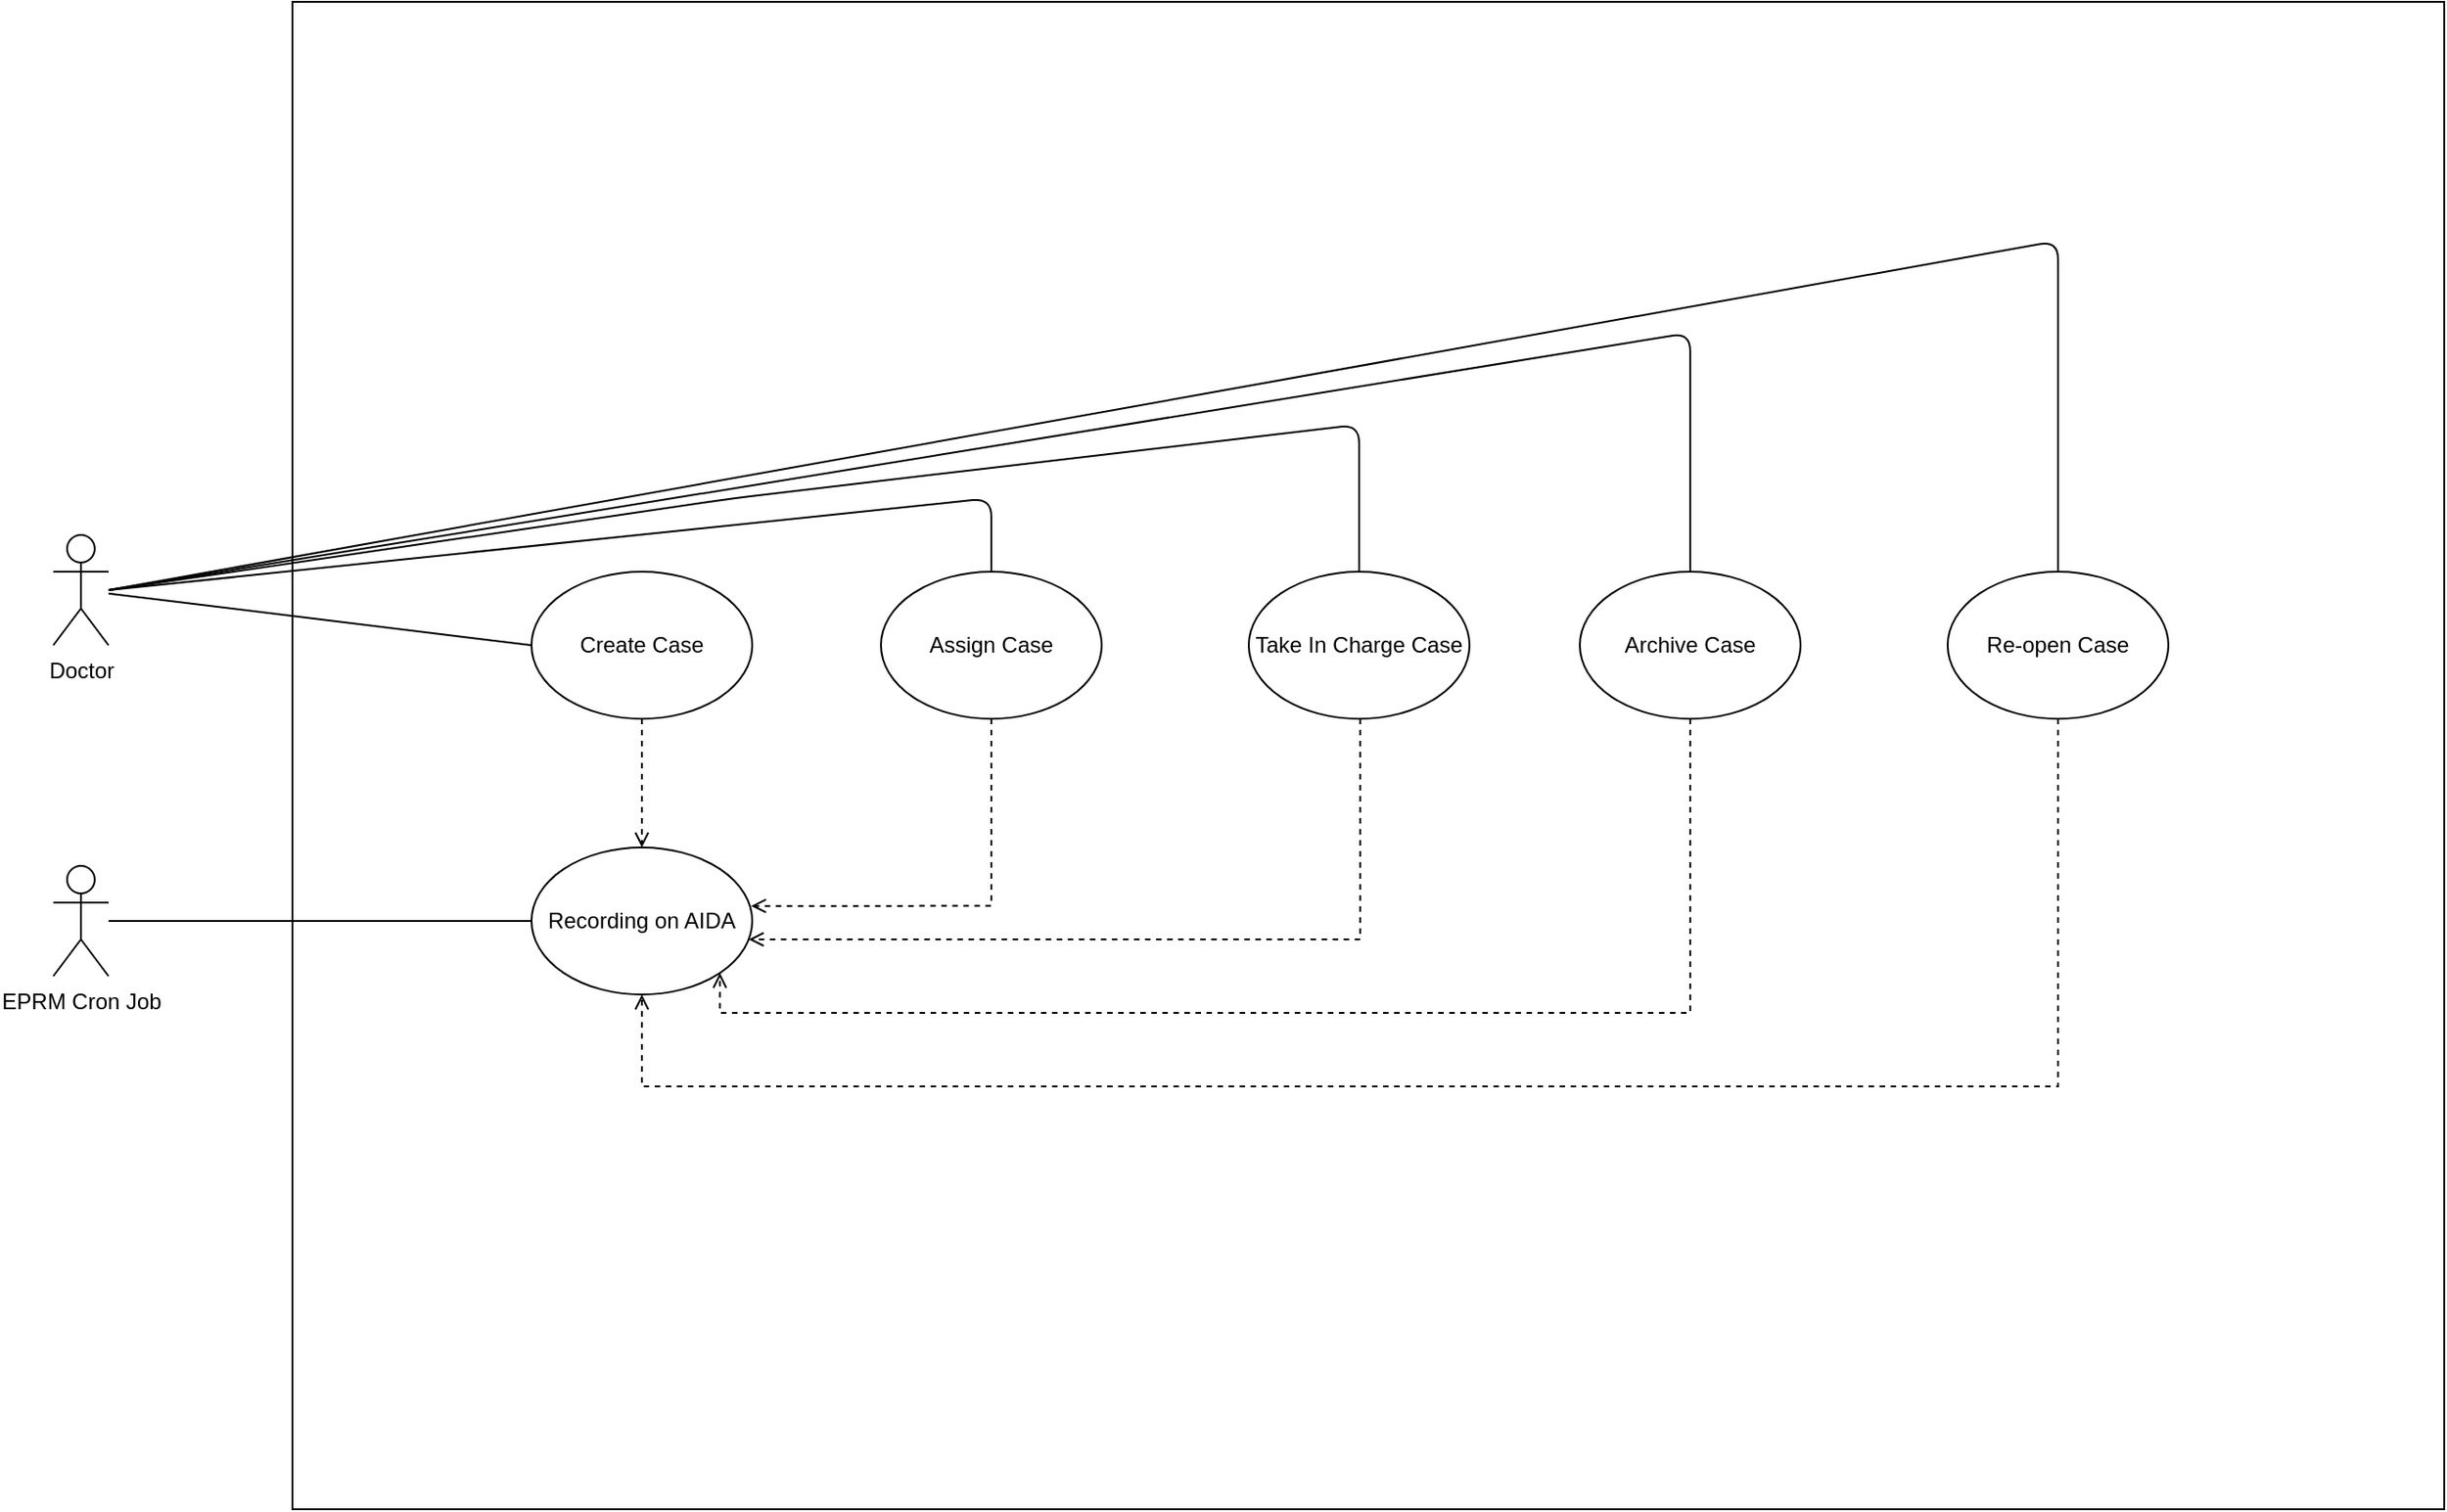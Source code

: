 <mxfile version="20.5.3" type="github" pages="8"><diagram id="GAV1R44Pmeu91BNU2kJZ" name="Use Case"><mxGraphModel dx="1414" dy="1886" grid="1" gridSize="10" guides="1" tooltips="1" connect="1" arrows="1" fold="1" page="1" pageScale="1" pageWidth="850" pageHeight="1100" math="0" shadow="0"><root><mxCell id="0"/><mxCell id="1" parent="0"/><mxCell id="iEfanSJ305OSXh-ULEE0-2" value="" style="rounded=0;whiteSpace=wrap;html=1;" parent="1" vertex="1"><mxGeometry x="200" y="-140" width="1170" height="820" as="geometry"/></mxCell><mxCell id="iEfanSJ305OSXh-ULEE0-19" style="edgeStyle=orthogonalEdgeStyle;rounded=0;orthogonalLoop=1;jettySize=auto;html=1;dashed=1;endArrow=open;endFill=0;" parent="1" source="iEfanSJ305OSXh-ULEE0-3" target="iEfanSJ305OSXh-ULEE0-11" edge="1"><mxGeometry relative="1" as="geometry"/></mxCell><mxCell id="iEfanSJ305OSXh-ULEE0-3" value="Create Case" style="ellipse;whiteSpace=wrap;html=1;" parent="1" vertex="1"><mxGeometry x="330" y="170" width="120" height="80" as="geometry"/></mxCell><mxCell id="iEfanSJ305OSXh-ULEE0-4" value="EPRM Cron Job" style="shape=umlActor;verticalLabelPosition=bottom;verticalAlign=top;html=1;outlineConnect=0;" parent="1" vertex="1"><mxGeometry x="70" y="330" width="30" height="60" as="geometry"/></mxCell><mxCell id="iEfanSJ305OSXh-ULEE0-9" value="Doctor" style="shape=umlActor;verticalLabelPosition=bottom;verticalAlign=top;html=1;outlineConnect=0;" parent="1" vertex="1"><mxGeometry x="70" y="150" width="30" height="60" as="geometry"/></mxCell><mxCell id="iEfanSJ305OSXh-ULEE0-11" value="&lt;span&gt;Recording on AIDA&lt;/span&gt;" style="ellipse;whiteSpace=wrap;html=1;" parent="1" vertex="1"><mxGeometry x="330" y="320" width="120" height="80" as="geometry"/></mxCell><mxCell id="iEfanSJ305OSXh-ULEE0-15" value="" style="endArrow=none;html=1;entryX=0;entryY=0.5;entryDx=0;entryDy=0;" parent="1" source="iEfanSJ305OSXh-ULEE0-9" target="iEfanSJ305OSXh-ULEE0-3" edge="1"><mxGeometry width="50" height="50" relative="1" as="geometry"><mxPoint x="800" y="460" as="sourcePoint"/><mxPoint x="850" y="410" as="targetPoint"/></mxGeometry></mxCell><mxCell id="iEfanSJ305OSXh-ULEE0-17" value="" style="endArrow=none;html=1;entryX=0;entryY=0.5;entryDx=0;entryDy=0;" parent="1" source="iEfanSJ305OSXh-ULEE0-4" target="iEfanSJ305OSXh-ULEE0-11" edge="1"><mxGeometry width="50" height="50" relative="1" as="geometry"><mxPoint x="800" y="460" as="sourcePoint"/><mxPoint x="850" y="410" as="targetPoint"/></mxGeometry></mxCell><mxCell id="iEfanSJ305OSXh-ULEE0-22" style="edgeStyle=orthogonalEdgeStyle;rounded=0;orthogonalLoop=1;jettySize=auto;html=1;entryX=0.995;entryY=0.398;entryDx=0;entryDy=0;entryPerimeter=0;dashed=1;endArrow=open;endFill=0;" parent="1" source="iEfanSJ305OSXh-ULEE0-21" target="iEfanSJ305OSXh-ULEE0-11" edge="1"><mxGeometry relative="1" as="geometry"><Array as="points"><mxPoint x="580" y="352"/></Array></mxGeometry></mxCell><mxCell id="iEfanSJ305OSXh-ULEE0-21" value="Assign Case" style="ellipse;whiteSpace=wrap;html=1;" parent="1" vertex="1"><mxGeometry x="520" y="170" width="120" height="80" as="geometry"/></mxCell><mxCell id="iEfanSJ305OSXh-ULEE0-24" value="" style="endArrow=none;html=1;entryX=0.5;entryY=0;entryDx=0;entryDy=0;" parent="1" target="iEfanSJ305OSXh-ULEE0-21" edge="1"><mxGeometry width="50" height="50" relative="1" as="geometry"><mxPoint x="100" y="180" as="sourcePoint"/><mxPoint x="710" y="420" as="targetPoint"/><Array as="points"><mxPoint x="580" y="130"/></Array></mxGeometry></mxCell><mxCell id="iEfanSJ305OSXh-ULEE0-25" value="&lt;span&gt;Take In Charge Case&lt;/span&gt;" style="ellipse;whiteSpace=wrap;html=1;" parent="1" vertex="1"><mxGeometry x="720" y="170" width="120" height="80" as="geometry"/></mxCell><mxCell id="iEfanSJ305OSXh-ULEE0-27" style="edgeStyle=orthogonalEdgeStyle;rounded=0;orthogonalLoop=1;jettySize=auto;html=1;dashed=1;endArrow=open;endFill=0;" parent="1" target="iEfanSJ305OSXh-ULEE0-11" edge="1"><mxGeometry relative="1" as="geometry"><mxPoint x="780.6" y="250.0" as="sourcePoint"/><mxPoint x="450" y="352" as="targetPoint"/><Array as="points"><mxPoint x="781" y="370"/></Array></mxGeometry></mxCell><mxCell id="iEfanSJ305OSXh-ULEE0-28" value="" style="endArrow=none;html=1;" parent="1" target="iEfanSJ305OSXh-ULEE0-25" edge="1"><mxGeometry width="50" height="50" relative="1" as="geometry"><mxPoint x="100" y="180" as="sourcePoint"/><mxPoint x="580" y="170.0" as="targetPoint"/><Array as="points"><mxPoint x="440" y="130"/><mxPoint x="780" y="90"/></Array></mxGeometry></mxCell><mxCell id="iEfanSJ305OSXh-ULEE0-31" style="edgeStyle=orthogonalEdgeStyle;rounded=0;orthogonalLoop=1;jettySize=auto;html=1;entryX=1;entryY=1;entryDx=0;entryDy=0;endArrow=open;endFill=0;dashed=1;" parent="1" source="iEfanSJ305OSXh-ULEE0-29" target="iEfanSJ305OSXh-ULEE0-11" edge="1"><mxGeometry relative="1" as="geometry"><Array as="points"><mxPoint x="960" y="410"/><mxPoint x="432" y="410"/></Array></mxGeometry></mxCell><mxCell id="iEfanSJ305OSXh-ULEE0-29" value="Archive Case" style="ellipse;whiteSpace=wrap;html=1;" parent="1" vertex="1"><mxGeometry x="900" y="170" width="120" height="80" as="geometry"/></mxCell><mxCell id="iEfanSJ305OSXh-ULEE0-30" value="" style="endArrow=none;html=1;entryX=0.5;entryY=0;entryDx=0;entryDy=0;" parent="1" target="iEfanSJ305OSXh-ULEE0-29" edge="1"><mxGeometry width="50" height="50" relative="1" as="geometry"><mxPoint x="100" y="180" as="sourcePoint"/><mxPoint x="778.416" y="170.014" as="targetPoint"/><Array as="points"><mxPoint x="960" y="40"/></Array></mxGeometry></mxCell><mxCell id="iEfanSJ305OSXh-ULEE0-35" style="edgeStyle=orthogonalEdgeStyle;rounded=0;orthogonalLoop=1;jettySize=auto;html=1;entryX=0.5;entryY=1;entryDx=0;entryDy=0;dashed=1;endArrow=open;endFill=0;" parent="1" source="iEfanSJ305OSXh-ULEE0-33" target="iEfanSJ305OSXh-ULEE0-11" edge="1"><mxGeometry relative="1" as="geometry"><Array as="points"><mxPoint x="1160" y="450"/><mxPoint x="390" y="450"/></Array></mxGeometry></mxCell><mxCell id="iEfanSJ305OSXh-ULEE0-33" value="Re-open Case" style="ellipse;whiteSpace=wrap;html=1;" parent="1" vertex="1"><mxGeometry x="1100" y="170" width="120" height="80" as="geometry"/></mxCell><mxCell id="iEfanSJ305OSXh-ULEE0-34" value="" style="endArrow=none;html=1;entryX=0.5;entryY=0;entryDx=0;entryDy=0;" parent="1" target="iEfanSJ305OSXh-ULEE0-33" edge="1"><mxGeometry width="50" height="50" relative="1" as="geometry"><mxPoint x="100" y="180" as="sourcePoint"/><mxPoint x="960.0" y="170" as="targetPoint"/><Array as="points"><mxPoint x="1160" y="-10"/></Array></mxGeometry></mxCell></root></mxGraphModel></diagram><diagram id="h_fRPBIvl0EXEN-B4kJm" name="Activity"><mxGraphModel dx="2264" dy="1886" grid="1" gridSize="10" guides="1" tooltips="1" connect="1" arrows="1" fold="1" page="1" pageScale="1" pageWidth="850" pageHeight="1100" math="0" shadow="0"><root><mxCell id="lJ2OA0YhD5ERBeX7HjUA-0"/><mxCell id="lJ2OA0YhD5ERBeX7HjUA-1" parent="lJ2OA0YhD5ERBeX7HjUA-0"/><mxCell id="Yl7pJi0mhJVZYDEDzL2O-114" value="" style="group" parent="lJ2OA0YhD5ERBeX7HjUA-1" vertex="1" connectable="0"><mxGeometry x="-490" y="-950" width="340" height="1650" as="geometry"/></mxCell><mxCell id="Yl7pJi0mhJVZYDEDzL2O-115" value="" style="html=1;" parent="Yl7pJi0mhJVZYDEDzL2O-114" vertex="1"><mxGeometry width="340" height="1650" as="geometry"/></mxCell><mxCell id="Yl7pJi0mhJVZYDEDzL2O-116" value="&lt;b&gt;Nurse&lt;/b&gt;" style="html=1;fillColor=#dae8fc;strokeColor=#6c8ebf;" parent="Yl7pJi0mhJVZYDEDzL2O-114" vertex="1"><mxGeometry width="340" height="49.55" as="geometry"/></mxCell><mxCell id="Yl7pJi0mhJVZYDEDzL2O-117" value="Re-Open Case" style="rounded=1;whiteSpace=wrap;html=1;absoluteArcSize=1;arcSize=14;strokeWidth=2;" parent="Yl7pJi0mhJVZYDEDzL2O-114" vertex="1"><mxGeometry x="50" y="1360.612" width="100" height="51.969" as="geometry"/></mxCell><mxCell id="Yl7pJi0mhJVZYDEDzL2O-118" style="edgeStyle=orthogonalEdgeStyle;rounded=0;orthogonalLoop=1;jettySize=auto;html=1;entryX=0;entryY=0.5;entryDx=0;entryDy=0;endArrow=open;endFill=0;strokeColor=#000000;strokeWidth=2;" parent="Yl7pJi0mhJVZYDEDzL2O-114" source="Yl7pJi0mhJVZYDEDzL2O-117" target="Yl7pJi0mhJVZYDEDzL2O-122" edge="1"><mxGeometry relative="1" as="geometry"><mxPoint x="90" y="1288.843" as="sourcePoint"/><mxPoint x="130" y="594.022" as="targetPoint"/><Array as="points"><mxPoint x="90" y="536"/></Array></mxGeometry></mxCell><mxCell id="Yl7pJi0mhJVZYDEDzL2O-119" style="edgeStyle=orthogonalEdgeStyle;rounded=0;orthogonalLoop=1;jettySize=auto;html=1;endArrow=open;endFill=0;strokeColor=#000000;strokeWidth=2;" parent="Yl7pJi0mhJVZYDEDzL2O-114" edge="1"><mxGeometry relative="1" as="geometry"><mxPoint x="180" y="620.006" as="sourcePoint"/><mxPoint x="180" y="644.422" as="targetPoint"/></mxGeometry></mxCell><mxCell id="Yl7pJi0mhJVZYDEDzL2O-120" style="edgeStyle=orthogonalEdgeStyle;rounded=0;orthogonalLoop=1;jettySize=auto;html=1;endArrow=open;endFill=0;strokeColor=#000000;strokeWidth=2;exitX=0.5;exitY=1;exitDx=0;exitDy=0;" parent="Yl7pJi0mhJVZYDEDzL2O-114" source="Yl7pJi0mhJVZYDEDzL2O-124" target="Yl7pJi0mhJVZYDEDzL2O-126" edge="1"><mxGeometry relative="1" as="geometry"><mxPoint x="180" y="706.785" as="sourcePoint"/></mxGeometry></mxCell><mxCell id="Yl7pJi0mhJVZYDEDzL2O-121" style="edgeStyle=orthogonalEdgeStyle;rounded=0;orthogonalLoop=1;jettySize=auto;html=1;endArrow=open;endFill=0;strokeColor=#000000;strokeWidth=2;" parent="Yl7pJi0mhJVZYDEDzL2O-114" source="Yl7pJi0mhJVZYDEDzL2O-122" target="Yl7pJi0mhJVZYDEDzL2O-124" edge="1"><mxGeometry relative="1" as="geometry"/></mxCell><mxCell id="Yl7pJi0mhJVZYDEDzL2O-122" value="&lt;span&gt;Assign to Doctor&lt;/span&gt;" style="rounded=1;whiteSpace=wrap;html=1;absoluteArcSize=1;arcSize=14;strokeWidth=2;" parent="Yl7pJi0mhJVZYDEDzL2O-114" vertex="1"><mxGeometry x="130" y="510.002" width="100" height="51.969" as="geometry"/></mxCell><mxCell id="Yl7pJi0mhJVZYDEDzL2O-123" value="" style="group" parent="Yl7pJi0mhJVZYDEDzL2O-114" vertex="1" connectable="0"><mxGeometry x="130" y="618.197" width="100" height="62.363" as="geometry"/></mxCell><mxCell id="Yl7pJi0mhJVZYDEDzL2O-124" value="" style="verticalLabelPosition=bottom;verticalAlign=top;html=1;shape=process;whiteSpace=wrap;rounded=1;size=0.14;arcSize=6;fillColor=#60a917;strokeColor=#2D7600;fontColor=#ffffff;" parent="Yl7pJi0mhJVZYDEDzL2O-123" vertex="1"><mxGeometry width="100" height="62.363" as="geometry"/></mxCell><mxCell id="Yl7pJi0mhJVZYDEDzL2O-125" value="Invoke AIDA" style="text;align=center;fontStyle=1;verticalAlign=middle;spacingLeft=3;spacingRight=3;strokeColor=none;rotatable=0;points=[[0,0.5],[1,0.5]];portConstraint=eastwest;" parent="Yl7pJi0mhJVZYDEDzL2O-123" vertex="1"><mxGeometry x="10" y="17.67" width="80" height="27.024" as="geometry"/></mxCell><mxCell id="Yl7pJi0mhJVZYDEDzL2O-126" value="&lt;span&gt;Notify to Doctor&lt;/span&gt;" style="rounded=1;whiteSpace=wrap;html=1;absoluteArcSize=1;arcSize=14;strokeWidth=2;" parent="Yl7pJi0mhJVZYDEDzL2O-114" vertex="1"><mxGeometry x="130" y="732.53" width="100" height="51.969" as="geometry"/></mxCell><mxCell id="Yl7pJi0mhJVZYDEDzL2O-127" value="" style="group" parent="lJ2OA0YhD5ERBeX7HjUA-1" vertex="1" connectable="0"><mxGeometry x="-150" y="-950" width="560" height="1650" as="geometry"/></mxCell><mxCell id="Yl7pJi0mhJVZYDEDzL2O-128" value="" style="html=1;" parent="Yl7pJi0mhJVZYDEDzL2O-127" vertex="1"><mxGeometry y="49.699" width="560" height="1600.301" as="geometry"/></mxCell><mxCell id="Yl7pJi0mhJVZYDEDzL2O-129" value="&lt;b&gt;&lt;font style=&quot;font-size: 12px&quot;&gt;Doctor&lt;/font&gt;&lt;/b&gt;" style="html=1;fillColor=#dae8fc;strokeColor=#6c8ebf;" parent="Yl7pJi0mhJVZYDEDzL2O-127" vertex="1"><mxGeometry width="560" height="49.699" as="geometry"/></mxCell><mxCell id="Yl7pJi0mhJVZYDEDzL2O-130" value="&lt;span&gt;Change Case Category&lt;/span&gt;" style="rounded=1;whiteSpace=wrap;html=1;absoluteArcSize=1;arcSize=14;strokeWidth=2;" parent="Yl7pJi0mhJVZYDEDzL2O-127" vertex="1"><mxGeometry x="216.939" y="586.446" width="106.122" height="49.699" as="geometry"/></mxCell><mxCell id="Yl7pJi0mhJVZYDEDzL2O-131" value="false" style="edgeStyle=orthogonalEdgeStyle;rounded=0;orthogonalLoop=1;jettySize=auto;html=1;endArrow=open;endFill=0;strokeColor=#000000;strokeWidth=2;entryX=0.5;entryY=0;entryDx=0;entryDy=0;entryPerimeter=0;" parent="Yl7pJi0mhJVZYDEDzL2O-127" source="Yl7pJi0mhJVZYDEDzL2O-133" target="Yl7pJi0mhJVZYDEDzL2O-134" edge="1"><mxGeometry relative="1" as="geometry"><mxPoint x="283.878" y="1481.024" as="targetPoint"/></mxGeometry></mxCell><mxCell id="Yl7pJi0mhJVZYDEDzL2O-132" value="true" style="edgeStyle=orthogonalEdgeStyle;rounded=0;orthogonalLoop=1;jettySize=auto;html=1;endArrow=open;endFill=0;strokeColor=#000000;strokeWidth=2;" parent="Yl7pJi0mhJVZYDEDzL2O-127" source="Yl7pJi0mhJVZYDEDzL2O-133" edge="1"><mxGeometry relative="1" as="geometry"><mxPoint x="135.306" y="1386.596" as="targetPoint"/></mxGeometry></mxCell><mxCell id="Yl7pJi0mhJVZYDEDzL2O-133" value="Is Re-Open" style="strokeWidth=2;html=1;shape=mxgraph.flowchart.decision;whiteSpace=wrap;" parent="Yl7pJi0mhJVZYDEDzL2O-127" vertex="1"><mxGeometry x="214.286" y="1351.807" width="111.429" height="69.578" as="geometry"/></mxCell><mxCell id="Yl7pJi0mhJVZYDEDzL2O-134" value="End" style="strokeWidth=2;html=1;shape=mxgraph.flowchart.terminator;whiteSpace=wrap;" parent="Yl7pJi0mhJVZYDEDzL2O-127" vertex="1"><mxGeometry x="216.939" y="1481.024" width="106.122" height="59.639" as="geometry"/></mxCell><mxCell id="Yl7pJi0mhJVZYDEDzL2O-135" value="Is Re-Open by Doctor" style="strokeWidth=2;html=1;shape=mxgraph.flowchart.decision;whiteSpace=wrap;" parent="Yl7pJi0mhJVZYDEDzL2O-127" vertex="1"><mxGeometry x="18.571" y="1351.807" width="111.429" height="69.578" as="geometry"/></mxCell><mxCell id="Yl7pJi0mhJVZYDEDzL2O-136" style="edgeStyle=orthogonalEdgeStyle;rounded=0;orthogonalLoop=1;jettySize=auto;html=1;endArrow=open;endFill=0;strokeColor=#000000;strokeWidth=2;" parent="Yl7pJi0mhJVZYDEDzL2O-127" source="Yl7pJi0mhJVZYDEDzL2O-144" target="Yl7pJi0mhJVZYDEDzL2O-133" edge="1"><mxGeometry relative="1" as="geometry"/></mxCell><mxCell id="Yl7pJi0mhJVZYDEDzL2O-137" value="Back to Dashboard" style="strokeWidth=2;html=1;shape=mxgraph.flowchart.decision;whiteSpace=wrap;" parent="Yl7pJi0mhJVZYDEDzL2O-127" vertex="1"><mxGeometry x="203.47" y="705.723" width="133.06" height="99.398" as="geometry"/></mxCell><mxCell id="Yl7pJi0mhJVZYDEDzL2O-138" style="edgeStyle=orthogonalEdgeStyle;rounded=0;orthogonalLoop=1;jettySize=auto;html=1;endArrow=open;endFill=0;strokeColor=#000000;strokeWidth=2;" parent="Yl7pJi0mhJVZYDEDzL2O-127" source="Yl7pJi0mhJVZYDEDzL2O-130" target="Yl7pJi0mhJVZYDEDzL2O-137" edge="1"><mxGeometry relative="1" as="geometry"><mxPoint x="286.531" y="656.024" as="sourcePoint"/><mxPoint x="286.531" y="944.277" as="targetPoint"/></mxGeometry></mxCell><mxCell id="Yl7pJi0mhJVZYDEDzL2O-139" value="true" style="edgeStyle=orthogonalEdgeStyle;rounded=0;orthogonalLoop=1;jettySize=auto;html=1;endArrow=open;endFill=0;strokeColor=#000000;strokeWidth=2;entryX=0;entryY=0.5;entryDx=0;entryDy=0;" parent="Yl7pJi0mhJVZYDEDzL2O-127" source="Yl7pJi0mhJVZYDEDzL2O-137" target="Yl7pJi0mhJVZYDEDzL2O-141" edge="1"><mxGeometry relative="1" as="geometry"><mxPoint x="413.878" y="775.301" as="targetPoint"/></mxGeometry></mxCell><mxCell id="Yl7pJi0mhJVZYDEDzL2O-140" value="" style="group" parent="Yl7pJi0mhJVZYDEDzL2O-127" vertex="1" connectable="0"><mxGeometry x="403.268" y="725.602" width="106.122" height="59.639" as="geometry"/></mxCell><mxCell id="Yl7pJi0mhJVZYDEDzL2O-141" value="" style="verticalLabelPosition=bottom;verticalAlign=top;html=1;shape=process;whiteSpace=wrap;rounded=1;size=0.14;arcSize=6;fillColor=#60a917;strokeColor=#2D7600;fontColor=#ffffff;" parent="Yl7pJi0mhJVZYDEDzL2O-140" vertex="1"><mxGeometry width="106.122" height="59.639" as="geometry"/></mxCell><mxCell id="Yl7pJi0mhJVZYDEDzL2O-142" value="Invoke AIDA" style="text;align=center;fontStyle=1;verticalAlign=middle;spacingLeft=3;spacingRight=3;strokeColor=none;rotatable=0;points=[[0,0.5],[1,0.5]];portConstraint=eastwest;" parent="Yl7pJi0mhJVZYDEDzL2O-140" vertex="1"><mxGeometry x="10.612" y="16.898" width="84.898" height="25.843" as="geometry"/></mxCell><mxCell id="Yl7pJi0mhJVZYDEDzL2O-143" value="" style="group" parent="Yl7pJi0mhJVZYDEDzL2O-127" vertex="1" connectable="0"><mxGeometry x="216.939" y="1228.554" width="106.122" height="59.639" as="geometry"/></mxCell><mxCell id="Yl7pJi0mhJVZYDEDzL2O-144" value="" style="verticalLabelPosition=bottom;verticalAlign=top;html=1;shape=process;whiteSpace=wrap;rounded=1;size=0.14;arcSize=6;fillColor=#60a917;strokeColor=#2D7600;fontColor=#ffffff;" parent="Yl7pJi0mhJVZYDEDzL2O-143" vertex="1"><mxGeometry width="106.122" height="59.639" as="geometry"/></mxCell><mxCell id="Yl7pJi0mhJVZYDEDzL2O-145" value="Invoke AIDA" style="text;align=center;fontStyle=1;verticalAlign=middle;spacingLeft=3;spacingRight=3;strokeColor=none;rotatable=0;points=[[0,0.5],[1,0.5]];portConstraint=eastwest;" parent="Yl7pJi0mhJVZYDEDzL2O-143" vertex="1"><mxGeometry x="10.612" y="16.898" width="84.898" height="25.843" as="geometry"/></mxCell><mxCell id="Yl7pJi0mhJVZYDEDzL2O-146" style="edgeStyle=orthogonalEdgeStyle;rounded=0;orthogonalLoop=1;jettySize=auto;html=1;endArrow=open;endFill=0;strokeColor=#000000;strokeWidth=2;" parent="lJ2OA0YhD5ERBeX7HjUA-1" source="Yl7pJi0mhJVZYDEDzL2O-147" target="Yl7pJi0mhJVZYDEDzL2O-149" edge="1"><mxGeometry relative="1" as="geometry"/></mxCell><mxCell id="Yl7pJi0mhJVZYDEDzL2O-147" value="Start" style="strokeWidth=2;html=1;shape=mxgraph.flowchart.terminator;whiteSpace=wrap;" parent="lJ2OA0YhD5ERBeX7HjUA-1" vertex="1"><mxGeometry x="-360" y="-810" width="100" height="60" as="geometry"/></mxCell><mxCell id="Yl7pJi0mhJVZYDEDzL2O-148" style="edgeStyle=orthogonalEdgeStyle;rounded=0;orthogonalLoop=1;jettySize=auto;html=1;endArrow=open;endFill=0;strokeColor=#000000;strokeWidth=2;entryX=0.5;entryY=0;entryDx=0;entryDy=0;" parent="lJ2OA0YhD5ERBeX7HjUA-1" source="Yl7pJi0mhJVZYDEDzL2O-171" target="Yl7pJi0mhJVZYDEDzL2O-122" edge="1"><mxGeometry relative="1" as="geometry"><mxPoint x="-310" y="-489.996" as="targetPoint"/></mxGeometry></mxCell><mxCell id="Yl7pJi0mhJVZYDEDzL2O-149" value="New Case" style="rounded=1;whiteSpace=wrap;html=1;absoluteArcSize=1;arcSize=14;strokeWidth=2;" parent="lJ2OA0YhD5ERBeX7HjUA-1" vertex="1"><mxGeometry x="-360" y="-680" width="100" height="50" as="geometry"/></mxCell><mxCell id="Yl7pJi0mhJVZYDEDzL2O-150" style="edgeStyle=orthogonalEdgeStyle;rounded=0;orthogonalLoop=1;jettySize=auto;html=1;entryX=0;entryY=0.5;entryDx=0;entryDy=0;endArrow=open;endFill=0;strokeColor=#000000;strokeWidth=2;" parent="lJ2OA0YhD5ERBeX7HjUA-1" source="Yl7pJi0mhJVZYDEDzL2O-126" target="Yl7pJi0mhJVZYDEDzL2O-152" edge="1"><mxGeometry relative="1" as="geometry"><Array as="points"><mxPoint x="-130" y="-97"/><mxPoint x="-130" y="-665"/></Array></mxGeometry></mxCell><mxCell id="Yl7pJi0mhJVZYDEDzL2O-151" style="edgeStyle=orthogonalEdgeStyle;rounded=0;orthogonalLoop=1;jettySize=auto;html=1;endArrow=open;endFill=0;strokeColor=#000000;strokeWidth=2;" parent="lJ2OA0YhD5ERBeX7HjUA-1" source="Yl7pJi0mhJVZYDEDzL2O-152" target="Yl7pJi0mhJVZYDEDzL2O-154" edge="1"><mxGeometry relative="1" as="geometry"/></mxCell><mxCell id="Yl7pJi0mhJVZYDEDzL2O-152" value="Receive Notification&amp;nbsp;" style="rounded=1;whiteSpace=wrap;html=1;absoluteArcSize=1;arcSize=14;strokeWidth=2;" parent="lJ2OA0YhD5ERBeX7HjUA-1" vertex="1"><mxGeometry x="70" y="-690" width="100" height="50" as="geometry"/></mxCell><mxCell id="Yl7pJi0mhJVZYDEDzL2O-153" style="edgeStyle=orthogonalEdgeStyle;rounded=0;orthogonalLoop=1;jettySize=auto;html=1;endArrow=open;endFill=0;strokeColor=#000000;strokeWidth=2;" parent="lJ2OA0YhD5ERBeX7HjUA-1" source="Yl7pJi0mhJVZYDEDzL2O-154" target="Yl7pJi0mhJVZYDEDzL2O-156" edge="1"><mxGeometry relative="1" as="geometry"/></mxCell><mxCell id="Yl7pJi0mhJVZYDEDzL2O-154" value="&lt;span&gt;Select and open Case&lt;/span&gt;" style="rounded=1;whiteSpace=wrap;html=1;absoluteArcSize=1;arcSize=14;strokeWidth=2;" parent="lJ2OA0YhD5ERBeX7HjUA-1" vertex="1"><mxGeometry x="70" y="-590" width="100" height="50" as="geometry"/></mxCell><mxCell id="Yl7pJi0mhJVZYDEDzL2O-155" style="edgeStyle=orthogonalEdgeStyle;rounded=0;orthogonalLoop=1;jettySize=auto;html=1;entryX=0.5;entryY=0;entryDx=0;entryDy=0;endArrow=open;endFill=0;strokeColor=#000000;strokeWidth=2;" parent="lJ2OA0YhD5ERBeX7HjUA-1" source="Yl7pJi0mhJVZYDEDzL2O-156" target="Yl7pJi0mhJVZYDEDzL2O-130" edge="1"><mxGeometry relative="1" as="geometry"/></mxCell><mxCell id="Yl7pJi0mhJVZYDEDzL2O-156" value="&lt;span&gt;Take In Charge Case&lt;/span&gt;" style="rounded=1;whiteSpace=wrap;html=1;absoluteArcSize=1;arcSize=14;strokeWidth=2;" parent="lJ2OA0YhD5ERBeX7HjUA-1" vertex="1"><mxGeometry x="70" y="-470" width="100" height="50" as="geometry"/></mxCell><mxCell id="Yl7pJi0mhJVZYDEDzL2O-157" value="false" style="edgeStyle=orthogonalEdgeStyle;rounded=0;orthogonalLoop=1;jettySize=auto;html=1;endArrow=open;endFill=0;strokeColor=#000000;strokeWidth=2;" parent="lJ2OA0YhD5ERBeX7HjUA-1" source="Yl7pJi0mhJVZYDEDzL2O-137" target="Yl7pJi0mhJVZYDEDzL2O-159" edge="1"><mxGeometry relative="1" as="geometry"/></mxCell><mxCell id="Yl7pJi0mhJVZYDEDzL2O-158" style="edgeStyle=orthogonalEdgeStyle;rounded=0;orthogonalLoop=1;jettySize=auto;html=1;entryX=0.5;entryY=0;entryDx=0;entryDy=0;endArrow=open;endFill=0;strokeColor=#000000;strokeWidth=2;" parent="lJ2OA0YhD5ERBeX7HjUA-1" source="Yl7pJi0mhJVZYDEDzL2O-159" target="Yl7pJi0mhJVZYDEDzL2O-161" edge="1"><mxGeometry relative="1" as="geometry"/></mxCell><mxCell id="Yl7pJi0mhJVZYDEDzL2O-159" value="&lt;span&gt;Consult with Patient via Chat/Video Call&lt;/span&gt;" style="rounded=1;whiteSpace=wrap;html=1;absoluteArcSize=1;arcSize=14;strokeWidth=2;" parent="lJ2OA0YhD5ERBeX7HjUA-1" vertex="1"><mxGeometry x="69.5" y="-73" width="100" height="50" as="geometry"/></mxCell><mxCell id="Yl7pJi0mhJVZYDEDzL2O-160" style="edgeStyle=orthogonalEdgeStyle;rounded=0;orthogonalLoop=1;jettySize=auto;html=1;endArrow=open;endFill=0;strokeColor=#000000;strokeWidth=2;" parent="lJ2OA0YhD5ERBeX7HjUA-1" source="Yl7pJi0mhJVZYDEDzL2O-161" target="Yl7pJi0mhJVZYDEDzL2O-163" edge="1"><mxGeometry relative="1" as="geometry"/></mxCell><mxCell id="Yl7pJi0mhJVZYDEDzL2O-161" value="Make a Prescription" style="rounded=1;whiteSpace=wrap;html=1;absoluteArcSize=1;arcSize=14;strokeWidth=2;" parent="lJ2OA0YhD5ERBeX7HjUA-1" vertex="1"><mxGeometry x="69.5" y="47" width="100" height="50" as="geometry"/></mxCell><mxCell id="Yl7pJi0mhJVZYDEDzL2O-162" style="edgeStyle=orthogonalEdgeStyle;rounded=0;orthogonalLoop=1;jettySize=auto;html=1;endArrow=open;endFill=0;strokeColor=#000000;strokeWidth=2;" parent="lJ2OA0YhD5ERBeX7HjUA-1" source="Yl7pJi0mhJVZYDEDzL2O-163" edge="1"><mxGeometry relative="1" as="geometry"><mxPoint x="119.5" y="287" as="targetPoint"/></mxGeometry></mxCell><mxCell id="Yl7pJi0mhJVZYDEDzL2O-163" value="Archive Case" style="rounded=1;whiteSpace=wrap;html=1;absoluteArcSize=1;arcSize=14;strokeWidth=2;" parent="lJ2OA0YhD5ERBeX7HjUA-1" vertex="1"><mxGeometry x="69.5" y="167" width="100" height="50" as="geometry"/></mxCell><mxCell id="Yl7pJi0mhJVZYDEDzL2O-164" value="true" style="edgeStyle=orthogonalEdgeStyle;rounded=0;orthogonalLoop=1;jettySize=auto;html=1;entryX=0.5;entryY=1;entryDx=0;entryDy=0;endArrow=open;endFill=0;strokeColor=#000000;strokeWidth=2;" parent="lJ2OA0YhD5ERBeX7HjUA-1" source="Yl7pJi0mhJVZYDEDzL2O-135" target="Yl7pJi0mhJVZYDEDzL2O-167" edge="1"><mxGeometry relative="1" as="geometry"/></mxCell><mxCell id="Yl7pJi0mhJVZYDEDzL2O-165" value="false" style="edgeStyle=orthogonalEdgeStyle;rounded=0;orthogonalLoop=1;jettySize=auto;html=1;entryX=1;entryY=0.5;entryDx=0;entryDy=0;endArrow=open;endFill=0;strokeColor=#000000;strokeWidth=2;" parent="lJ2OA0YhD5ERBeX7HjUA-1" source="Yl7pJi0mhJVZYDEDzL2O-135" target="Yl7pJi0mhJVZYDEDzL2O-117" edge="1"><mxGeometry relative="1" as="geometry"/></mxCell><mxCell id="Yl7pJi0mhJVZYDEDzL2O-166" style="edgeStyle=orthogonalEdgeStyle;rounded=0;orthogonalLoop=1;jettySize=auto;html=1;endArrow=open;endFill=0;strokeColor=#000000;strokeWidth=2;entryX=0;entryY=0.5;entryDx=0;entryDy=0;" parent="lJ2OA0YhD5ERBeX7HjUA-1" target="Yl7pJi0mhJVZYDEDzL2O-156" edge="1"><mxGeometry relative="1" as="geometry"><mxPoint x="-77.0" y="167" as="sourcePoint"/><mxPoint x="40" y="-445" as="targetPoint"/><Array as="points"><mxPoint x="-77" y="-445"/></Array></mxGeometry></mxCell><mxCell id="Yl7pJi0mhJVZYDEDzL2O-167" value="Re-Open Case" style="rounded=1;whiteSpace=wrap;html=1;absoluteArcSize=1;arcSize=14;strokeWidth=2;" parent="lJ2OA0YhD5ERBeX7HjUA-1" vertex="1"><mxGeometry x="-126" y="167" width="100" height="50" as="geometry"/></mxCell><mxCell id="Yl7pJi0mhJVZYDEDzL2O-168" value="&lt;span&gt;Consult with Patient via Chat/Video Call&lt;/span&gt;" style="rounded=1;whiteSpace=wrap;html=1;absoluteArcSize=1;arcSize=14;strokeWidth=2;" parent="lJ2OA0YhD5ERBeX7HjUA-1" vertex="1"><mxGeometry x="69.5" y="-73" width="100" height="50" as="geometry"/></mxCell><mxCell id="Yl7pJi0mhJVZYDEDzL2O-169" value="Make a Prescription" style="rounded=1;whiteSpace=wrap;html=1;absoluteArcSize=1;arcSize=14;strokeWidth=2;" parent="lJ2OA0YhD5ERBeX7HjUA-1" vertex="1"><mxGeometry x="69.5" y="47" width="100" height="50" as="geometry"/></mxCell><mxCell id="Yl7pJi0mhJVZYDEDzL2O-170" value="" style="edgeStyle=orthogonalEdgeStyle;rounded=0;orthogonalLoop=1;jettySize=auto;html=1;endArrow=open;endFill=0;strokeColor=#000000;strokeWidth=2;entryX=1;entryY=0.5;entryDx=0;entryDy=0;" parent="lJ2OA0YhD5ERBeX7HjUA-1" target="Yl7pJi0mhJVZYDEDzL2O-156" edge="1"><mxGeometry relative="1" as="geometry"><mxPoint x="310" y="-220" as="sourcePoint"/><mxPoint x="300" y="-280" as="targetPoint"/><Array as="points"><mxPoint x="310" y="-220"/><mxPoint x="310" y="-445"/></Array></mxGeometry></mxCell><mxCell id="Yl7pJi0mhJVZYDEDzL2O-171" value="" style="verticalLabelPosition=bottom;verticalAlign=top;html=1;shape=process;whiteSpace=wrap;rounded=1;size=0.14;arcSize=6;fillColor=#60a917;strokeColor=#2D7600;fontColor=#ffffff;" parent="lJ2OA0YhD5ERBeX7HjUA-1" vertex="1"><mxGeometry x="-360" y="-580" width="100" height="60" as="geometry"/></mxCell><mxCell id="Yl7pJi0mhJVZYDEDzL2O-172" style="edgeStyle=orthogonalEdgeStyle;rounded=0;orthogonalLoop=1;jettySize=auto;html=1;endArrow=open;endFill=0;strokeColor=#000000;strokeWidth=2;" parent="lJ2OA0YhD5ERBeX7HjUA-1" source="Yl7pJi0mhJVZYDEDzL2O-149" target="Yl7pJi0mhJVZYDEDzL2O-171" edge="1"><mxGeometry relative="1" as="geometry"><mxPoint x="-310" y="-630" as="sourcePoint"/><mxPoint x="-310" y="-430" as="targetPoint"/></mxGeometry></mxCell><mxCell id="Yl7pJi0mhJVZYDEDzL2O-173" value="Invoke AIDA" style="text;align=center;fontStyle=1;verticalAlign=middle;spacingLeft=3;spacingRight=3;strokeColor=none;rotatable=0;points=[[0,0.5],[1,0.5]];portConstraint=eastwest;" parent="lJ2OA0YhD5ERBeX7HjUA-1" vertex="1"><mxGeometry x="-350" y="-563" width="80" height="26" as="geometry"/></mxCell></root></mxGraphModel></diagram><diagram id="hRwQ5VSyBkXuUZmhUyf3" name="Sequence"><mxGraphModel dx="1414" dy="786" grid="1" gridSize="10" guides="1" tooltips="1" connect="1" arrows="1" fold="1" page="1" pageScale="1" pageWidth="850" pageHeight="1100" math="0" shadow="0"><root><mxCell id="g7ZPyLF4FKYg959RgP4u-0"/><mxCell id="g7ZPyLF4FKYg959RgP4u-1" parent="g7ZPyLF4FKYg959RgP4u-0"/><mxCell id="NEs6EQAg2OsrF_CiexAB-23" style="edgeStyle=orthogonalEdgeStyle;rounded=0;orthogonalLoop=1;jettySize=auto;html=1;endArrow=none;endFill=0;dashed=1;fillColor=#60a917;strokeColor=#2D7600;strokeWidth=2;" parent="g7ZPyLF4FKYg959RgP4u-1" target="NEs6EQAg2OsrF_CiexAB-22" edge="1"><mxGeometry relative="1" as="geometry"><mxPoint x="520" y="1920" as="targetPoint"/><mxPoint x="519.5" y="200" as="sourcePoint"/><Array as="points"><mxPoint x="519" y="860"/><mxPoint x="520" y="860"/></Array></mxGeometry></mxCell><mxCell id="oPe4co6GqpBGIHJcnzOa-4" style="edgeStyle=orthogonalEdgeStyle;rounded=0;orthogonalLoop=1;jettySize=auto;html=1;endArrow=none;endFill=0;dashed=1;strokeWidth=2;fillColor=#60a917;strokeColor=#2D7600;" parent="g7ZPyLF4FKYg959RgP4u-1" source="NEs6EQAg2OsrF_CiexAB-20" edge="1"><mxGeometry relative="1" as="geometry"><mxPoint x="160" y="1920" as="targetPoint"/></mxGeometry></mxCell><mxCell id="oPe4co6GqpBGIHJcnzOa-1" value="Doctor" style="rounded=0;whiteSpace=wrap;html=1;fillColor=#d5e8d4;strokeColor=#82b366;" parent="g7ZPyLF4FKYg959RgP4u-1" vertex="1"><mxGeometry x="100" y="140" width="120" height="60" as="geometry"/></mxCell><mxCell id="oPe4co6GqpBGIHJcnzOa-2" value="EPRM" style="rounded=0;whiteSpace=wrap;html=1;fillColor=#d5e8d4;strokeColor=#82b366;" parent="g7ZPyLF4FKYg959RgP4u-1" vertex="1"><mxGeometry x="460" y="140" width="120" height="60" as="geometry"/></mxCell><mxCell id="oPe4co6GqpBGIHJcnzOa-3" value="AIDA" style="rounded=0;whiteSpace=wrap;html=1;fillColor=#d5e8d4;strokeColor=#82b366;" parent="g7ZPyLF4FKYg959RgP4u-1" vertex="1"><mxGeometry x="920" y="150" width="120" height="60" as="geometry"/></mxCell><mxCell id="oPe4co6GqpBGIHJcnzOa-5" style="edgeStyle=orthogonalEdgeStyle;rounded=0;orthogonalLoop=1;jettySize=auto;html=1;endArrow=none;endFill=0;dashed=1;fillColor=#60a917;strokeColor=#2D7600;strokeWidth=2;" parent="g7ZPyLF4FKYg959RgP4u-1" source="NEs6EQAg2OsrF_CiexAB-22" edge="1"><mxGeometry relative="1" as="geometry"><mxPoint x="520" y="1920" as="targetPoint"/><mxPoint x="519.5" y="200" as="sourcePoint"/><Array as="points"/></mxGeometry></mxCell><mxCell id="oPe4co6GqpBGIHJcnzOa-6" style="edgeStyle=orthogonalEdgeStyle;rounded=0;orthogonalLoop=1;jettySize=auto;html=1;endArrow=none;endFill=0;dashed=1;fillColor=#60a917;strokeColor=#2D7600;strokeWidth=2;" parent="g7ZPyLF4FKYg959RgP4u-1" source="NEs6EQAg2OsrF_CiexAB-34" edge="1"><mxGeometry relative="1" as="geometry"><mxPoint x="980" y="1930" as="targetPoint"/><mxPoint x="979.5" y="210" as="sourcePoint"/></mxGeometry></mxCell><mxCell id="NEs6EQAg2OsrF_CiexAB-0" value="" style="html=1;points=[];perimeter=orthogonalPerimeter;fillColor=#1ba1e2;strokeColor=#006EAF;fontColor=#ffffff;" parent="g7ZPyLF4FKYg959RgP4u-1" vertex="1"><mxGeometry x="155" y="230" width="10" height="170" as="geometry"/></mxCell><mxCell id="NEs6EQAg2OsrF_CiexAB-1" style="edgeStyle=orthogonalEdgeStyle;rounded=0;orthogonalLoop=1;jettySize=auto;html=1;endArrow=none;endFill=0;dashed=1;fillColor=#60a917;strokeColor=#2D7600;strokeWidth=2;" parent="g7ZPyLF4FKYg959RgP4u-1" source="oPe4co6GqpBGIHJcnzOa-1" target="NEs6EQAg2OsrF_CiexAB-0" edge="1"><mxGeometry relative="1" as="geometry"><mxPoint x="160" y="680" as="targetPoint"/><mxPoint x="160" y="200" as="sourcePoint"/></mxGeometry></mxCell><mxCell id="NEs6EQAg2OsrF_CiexAB-3" value="Create Case" style="html=1;verticalAlign=bottom;endArrow=block;entryX=0.055;entryY=0.016;entryDx=0;entryDy=0;entryPerimeter=0;" parent="g7ZPyLF4FKYg959RgP4u-1" target="NEs6EQAg2OsrF_CiexAB-5" edge="1"><mxGeometry width="80" relative="1" as="geometry"><mxPoint x="165" y="240" as="sourcePoint"/><mxPoint x="410" y="240" as="targetPoint"/></mxGeometry></mxCell><mxCell id="NEs6EQAg2OsrF_CiexAB-5" value="" style="html=1;points=[];perimeter=orthogonalPerimeter;fillColor=#1ba1e2;strokeColor=#006EAF;fontColor=#ffffff;" parent="g7ZPyLF4FKYg959RgP4u-1" vertex="1"><mxGeometry x="515" y="230" width="10" height="610" as="geometry"/></mxCell><mxCell id="NEs6EQAg2OsrF_CiexAB-6" value="Invoke recording for create Case reference by Case name" style="html=1;verticalAlign=bottom;endArrow=open;endFill=0;" parent="g7ZPyLF4FKYg959RgP4u-1" target="NEs6EQAg2OsrF_CiexAB-7" edge="1"><mxGeometry width="80" relative="1" as="geometry"><mxPoint x="525" y="400" as="sourcePoint"/><mxPoint x="895" y="400" as="targetPoint"/></mxGeometry></mxCell><mxCell id="NEs6EQAg2OsrF_CiexAB-7" value="" style="html=1;points=[];perimeter=orthogonalPerimeter;fillColor=#1ba1e2;strokeColor=#006EAF;fontColor=#ffffff;" parent="g7ZPyLF4FKYg959RgP4u-1" vertex="1"><mxGeometry x="975" y="390" width="10" height="460" as="geometry"/></mxCell><mxCell id="NEs6EQAg2OsrF_CiexAB-9" style="edgeStyle=orthogonalEdgeStyle;rounded=0;orthogonalLoop=1;jettySize=auto;html=1;endArrow=none;endFill=0;dashed=1;fillColor=#60a917;strokeColor=#2D7600;strokeWidth=2;" parent="g7ZPyLF4FKYg959RgP4u-1" target="NEs6EQAg2OsrF_CiexAB-7" edge="1"><mxGeometry relative="1" as="geometry"><mxPoint x="979.5" y="690" as="targetPoint"/><mxPoint x="979.5" y="210" as="sourcePoint"/></mxGeometry></mxCell><mxCell id="NEs6EQAg2OsrF_CiexAB-10" value="Invoke create Assignment by AIDA ID" style="html=1;verticalAlign=bottom;endArrow=block;entryX=0.117;entryY=0.508;entryDx=0;entryDy=0;entryPerimeter=0;" parent="g7ZPyLF4FKYg959RgP4u-1" target="NEs6EQAg2OsrF_CiexAB-7" edge="1"><mxGeometry width="80" relative="1" as="geometry"><mxPoint x="525.14" y="620" as="sourcePoint"/><mxPoint x="895.0" y="621.73" as="targetPoint"/></mxGeometry></mxCell><mxCell id="NEs6EQAg2OsrF_CiexAB-11" value="Invoke update Case recording by AIDA ID" style="html=1;verticalAlign=bottom;endArrow=block;entryX=-0.3;entryY=0.809;entryDx=0;entryDy=0;entryPerimeter=0;" parent="g7ZPyLF4FKYg959RgP4u-1" target="NEs6EQAg2OsrF_CiexAB-7" edge="1"><mxGeometry width="80" relative="1" as="geometry"><mxPoint x="525.0" y="760" as="sourcePoint"/><mxPoint x="894.86" y="761.73" as="targetPoint"/></mxGeometry></mxCell><mxCell id="NEs6EQAg2OsrF_CiexAB-12" value="" style="html=1;points=[];perimeter=orthogonalPerimeter;" parent="g7ZPyLF4FKYg959RgP4u-1" vertex="1"><mxGeometry x="520" y="286" width="10" height="40" as="geometry"/></mxCell><mxCell id="NEs6EQAg2OsrF_CiexAB-13" value="Insert case data to DB" style="edgeStyle=orthogonalEdgeStyle;html=1;align=left;spacingLeft=2;endArrow=block;rounded=0;entryX=1;entryY=0;" parent="g7ZPyLF4FKYg959RgP4u-1" target="NEs6EQAg2OsrF_CiexAB-12" edge="1"><mxGeometry relative="1" as="geometry"><mxPoint x="525" y="266" as="sourcePoint"/><Array as="points"><mxPoint x="550" y="266"/><mxPoint x="550" y="286"/></Array></mxGeometry></mxCell><mxCell id="NEs6EQAg2OsrF_CiexAB-14" value="HTTP 201" style="html=1;verticalAlign=bottom;endArrow=open;dashed=1;endSize=8;entryX=1.167;entryY=0.799;entryDx=0;entryDy=0;entryPerimeter=0;" parent="g7ZPyLF4FKYg959RgP4u-1" edge="1"><mxGeometry relative="1" as="geometry"><mxPoint x="515" y="360" as="sourcePoint"/><mxPoint x="166.67" y="357.79" as="targetPoint"/></mxGeometry></mxCell><mxCell id="NEs6EQAg2OsrF_CiexAB-15" value="" style="html=1;points=[];perimeter=orthogonalPerimeter;fillColor=#0050ef;strokeColor=#001DBC;fontColor=#ffffff;" parent="g7ZPyLF4FKYg959RgP4u-1" vertex="1"><mxGeometry x="520.14" y="539" width="10" height="40" as="geometry"/></mxCell><mxCell id="NEs6EQAg2OsrF_CiexAB-16" value="Update AIDA ID to Case on DB" style="edgeStyle=orthogonalEdgeStyle;html=1;align=left;spacingLeft=2;endArrow=block;rounded=0;entryX=1;entryY=0;" parent="g7ZPyLF4FKYg959RgP4u-1" target="NEs6EQAg2OsrF_CiexAB-15" edge="1"><mxGeometry relative="1" as="geometry"><mxPoint x="525.14" y="519" as="sourcePoint"/><Array as="points"><mxPoint x="550.14" y="519"/></Array></mxGeometry></mxCell><mxCell id="NEs6EQAg2OsrF_CiexAB-17" value="Response by AIDA ID (Case ID from AIDA)" style="html=1;verticalAlign=bottom;endArrow=open;dashed=1;endSize=8;entryX=1.167;entryY=0.799;entryDx=0;entryDy=0;entryPerimeter=0;" parent="g7ZPyLF4FKYg959RgP4u-1" source="NEs6EQAg2OsrF_CiexAB-7" edge="1"><mxGeometry relative="1" as="geometry"><mxPoint x="892" y="474" as="sourcePoint"/><mxPoint x="527" y="474.0" as="targetPoint"/></mxGeometry></mxCell><mxCell id="NEs6EQAg2OsrF_CiexAB-18" value="Response by Assignment No &lt;font color=&quot;#ff0000&quot;&gt;(the value same as AIDA ID)&lt;/font&gt;" style="html=1;verticalAlign=bottom;endArrow=open;dashed=1;endSize=8;entryX=1.033;entryY=0.753;entryDx=0;entryDy=0;entryPerimeter=0;" parent="g7ZPyLF4FKYg959RgP4u-1" target="NEs6EQAg2OsrF_CiexAB-5" edge="1"><mxGeometry relative="1" as="geometry"><mxPoint x="975.0" y="692.4" as="sourcePoint"/><mxPoint x="610" y="690" as="targetPoint"/><Array as="points"><mxPoint x="800" y="690.19"/></Array></mxGeometry></mxCell><mxCell id="NEs6EQAg2OsrF_CiexAB-19" value="HTTP 200" style="html=1;verticalAlign=bottom;endArrow=open;dashed=1;endSize=8;entryX=1.167;entryY=0.799;entryDx=0;entryDy=0;entryPerimeter=0;exitX=0.117;exitY=0.912;exitDx=0;exitDy=0;exitPerimeter=0;" parent="g7ZPyLF4FKYg959RgP4u-1" source="NEs6EQAg2OsrF_CiexAB-7" edge="1"><mxGeometry relative="1" as="geometry"><mxPoint x="893" y="810" as="sourcePoint"/><mxPoint x="525" y="810" as="targetPoint"/></mxGeometry></mxCell><mxCell id="NEs6EQAg2OsrF_CiexAB-20" value="" style="html=1;points=[];perimeter=orthogonalPerimeter;fillColor=#1ba1e2;strokeColor=#006EAF;fontColor=#ffffff;" parent="g7ZPyLF4FKYg959RgP4u-1" vertex="1"><mxGeometry x="155" y="890" width="10" height="150" as="geometry"/></mxCell><mxCell id="NEs6EQAg2OsrF_CiexAB-21" style="edgeStyle=orthogonalEdgeStyle;rounded=0;orthogonalLoop=1;jettySize=auto;html=1;endArrow=none;endFill=0;dashed=1;fillColor=#60a917;strokeColor=#2D7600;strokeWidth=2;" parent="g7ZPyLF4FKYg959RgP4u-1" source="NEs6EQAg2OsrF_CiexAB-0" target="NEs6EQAg2OsrF_CiexAB-20" edge="1"><mxGeometry relative="1" as="geometry"><mxPoint x="160" y="1920" as="targetPoint"/><mxPoint x="160" y="400" as="sourcePoint"/></mxGeometry></mxCell><mxCell id="NEs6EQAg2OsrF_CiexAB-22" value="" style="html=1;points=[];perimeter=orthogonalPerimeter;fillColor=#1ba1e2;strokeColor=#006EAF;fontColor=#ffffff;" parent="g7ZPyLF4FKYg959RgP4u-1" vertex="1"><mxGeometry x="515" y="890" width="10" height="400" as="geometry"/></mxCell><mxCell id="NEs6EQAg2OsrF_CiexAB-25" value="Take in charge Case&amp;nbsp;" style="html=1;verticalAlign=bottom;endArrow=block;entryX=0.055;entryY=0.016;entryDx=0;entryDy=0;entryPerimeter=0;" parent="g7ZPyLF4FKYg959RgP4u-1" edge="1"><mxGeometry width="80" relative="1" as="geometry"><mxPoint x="164.45" y="900.24" as="sourcePoint"/><mxPoint x="515.0" y="900" as="targetPoint"/></mxGeometry></mxCell><mxCell id="NEs6EQAg2OsrF_CiexAB-31" value="" style="html=1;points=[];perimeter=orthogonalPerimeter;fillColor=#0050ef;strokeColor=#001DBC;fontColor=#ffffff;" parent="g7ZPyLF4FKYg959RgP4u-1" vertex="1"><mxGeometry x="520.14" y="950" width="10" height="40" as="geometry"/></mxCell><mxCell id="NEs6EQAg2OsrF_CiexAB-32" value="Update User taken in charged of Case on DB" style="edgeStyle=orthogonalEdgeStyle;html=1;align=left;spacingLeft=2;endArrow=block;rounded=0;entryX=1;entryY=0;" parent="g7ZPyLF4FKYg959RgP4u-1" target="NEs6EQAg2OsrF_CiexAB-31" edge="1"><mxGeometry relative="1" as="geometry"><mxPoint x="525.14" y="930" as="sourcePoint"/><Array as="points"><mxPoint x="550.14" y="930"/><mxPoint x="550.14" y="950"/></Array></mxGeometry></mxCell><mxCell id="NEs6EQAg2OsrF_CiexAB-35" value="Invoke create Assignment by AIDA ID" style="html=1;verticalAlign=bottom;endArrow=block;entryX=0;entryY=0.054;entryDx=0;entryDy=0;entryPerimeter=0;" parent="g7ZPyLF4FKYg959RgP4u-1" target="NEs6EQAg2OsrF_CiexAB-34" edge="1"><mxGeometry width="80" relative="1" as="geometry"><mxPoint x="525.14" y="1060" as="sourcePoint"/><mxPoint x="895.0" y="1061.73" as="targetPoint"/></mxGeometry></mxCell><mxCell id="NEs6EQAg2OsrF_CiexAB-36" value="Invoke update Case recording AIDA ID" style="html=1;verticalAlign=bottom;endArrow=block;entryX=0;entryY=0.621;entryDx=0;entryDy=0;entryPerimeter=0;" parent="g7ZPyLF4FKYg959RgP4u-1" target="NEs6EQAg2OsrF_CiexAB-34" edge="1"><mxGeometry width="80" relative="1" as="geometry"><mxPoint x="525" y="1200" as="sourcePoint"/><mxPoint x="894.86" y="1201.73" as="targetPoint"/></mxGeometry></mxCell><mxCell id="NEs6EQAg2OsrF_CiexAB-40" value="Response by Assignment No &lt;font color=&quot;#ff0000&quot;&gt;(the value same as AIDA ID)&lt;/font&gt;" style="html=1;verticalAlign=bottom;endArrow=open;dashed=1;endSize=8;exitX=0.1;exitY=0.258;exitDx=0;exitDy=0;exitPerimeter=0;" parent="g7ZPyLF4FKYg959RgP4u-1" edge="1"><mxGeometry relative="1" as="geometry"><mxPoint x="976" y="1117.92" as="sourcePoint"/><mxPoint x="530" y="1116" as="targetPoint"/><Array as="points"><mxPoint x="720" y="1116"/></Array></mxGeometry></mxCell><mxCell id="NEs6EQAg2OsrF_CiexAB-41" value="HTTP 200" style="html=1;verticalAlign=bottom;endArrow=open;dashed=1;endSize=8;entryX=1.167;entryY=0.799;entryDx=0;entryDy=0;entryPerimeter=0;exitX=0.1;exitY=0.825;exitDx=0;exitDy=0;exitPerimeter=0;" parent="g7ZPyLF4FKYg959RgP4u-1" source="NEs6EQAg2OsrF_CiexAB-34" edge="1"><mxGeometry relative="1" as="geometry"><mxPoint x="970" y="1250" as="sourcePoint"/><mxPoint x="525" y="1250" as="targetPoint"/></mxGeometry></mxCell><mxCell id="NEs6EQAg2OsrF_CiexAB-42" value="HTTP 200" style="html=1;verticalAlign=bottom;endArrow=open;dashed=1;endSize=8;entryX=1.167;entryY=0.799;entryDx=0;entryDy=0;entryPerimeter=0;" parent="g7ZPyLF4FKYg959RgP4u-1" edge="1"><mxGeometry relative="1" as="geometry"><mxPoint x="513.33" y="1022.21" as="sourcePoint"/><mxPoint x="165.0" y="1020" as="targetPoint"/></mxGeometry></mxCell><mxCell id="NEs6EQAg2OsrF_CiexAB-34" value="" style="html=1;points=[];perimeter=orthogonalPerimeter;fillColor=#1ba1e2;strokeColor=#006EAF;fontColor=#ffffff;" parent="g7ZPyLF4FKYg959RgP4u-1" vertex="1"><mxGeometry x="975" y="1050" width="10" height="240" as="geometry"/></mxCell><mxCell id="NEs6EQAg2OsrF_CiexAB-43" style="edgeStyle=orthogonalEdgeStyle;rounded=0;orthogonalLoop=1;jettySize=auto;html=1;endArrow=none;endFill=0;dashed=1;fillColor=#60a917;strokeColor=#2D7600;strokeWidth=2;" parent="g7ZPyLF4FKYg959RgP4u-1" source="NEs6EQAg2OsrF_CiexAB-7" target="NEs6EQAg2OsrF_CiexAB-34" edge="1"><mxGeometry relative="1" as="geometry"><mxPoint x="980.0" y="1940" as="targetPoint"/><mxPoint x="980.0" y="860" as="sourcePoint"/></mxGeometry></mxCell><mxCell id="NEs6EQAg2OsrF_CiexAB-44" value="" style="html=1;points=[];perimeter=orthogonalPerimeter;fillColor=#1ba1e2;strokeColor=#006EAF;fontColor=#ffffff;" parent="g7ZPyLF4FKYg959RgP4u-1" vertex="1"><mxGeometry x="155" y="1340" width="10" height="150" as="geometry"/></mxCell><mxCell id="NEs6EQAg2OsrF_CiexAB-45" value="" style="html=1;points=[];perimeter=orthogonalPerimeter;fillColor=#1ba1e2;strokeColor=#006EAF;fontColor=#ffffff;" parent="g7ZPyLF4FKYg959RgP4u-1" vertex="1"><mxGeometry x="515" y="1340" width="10" height="400" as="geometry"/></mxCell><mxCell id="NEs6EQAg2OsrF_CiexAB-46" value="Archive Case" style="html=1;verticalAlign=bottom;endArrow=block;entryX=0.055;entryY=0.016;entryDx=0;entryDy=0;entryPerimeter=0;" parent="g7ZPyLF4FKYg959RgP4u-1" edge="1"><mxGeometry width="80" relative="1" as="geometry"><mxPoint x="164.45" y="1350.24" as="sourcePoint"/><mxPoint x="515" y="1350" as="targetPoint"/></mxGeometry></mxCell><mxCell id="NEs6EQAg2OsrF_CiexAB-47" value="" style="html=1;points=[];perimeter=orthogonalPerimeter;fillColor=#0050ef;strokeColor=#001DBC;fontColor=#ffffff;" parent="g7ZPyLF4FKYg959RgP4u-1" vertex="1"><mxGeometry x="520.14" y="1400" width="10" height="40" as="geometry"/></mxCell><mxCell id="NEs6EQAg2OsrF_CiexAB-48" value="Update Case's status to be Inactive on DB" style="edgeStyle=orthogonalEdgeStyle;html=1;align=left;spacingLeft=2;endArrow=block;rounded=0;entryX=1;entryY=0;" parent="g7ZPyLF4FKYg959RgP4u-1" target="NEs6EQAg2OsrF_CiexAB-47" edge="1"><mxGeometry relative="1" as="geometry"><mxPoint x="525.14" y="1380" as="sourcePoint"/><Array as="points"><mxPoint x="550.14" y="1380"/><mxPoint x="550.14" y="1400"/></Array></mxGeometry></mxCell><mxCell id="NEs6EQAg2OsrF_CiexAB-49" value="Invoke create Assignment by AIDA ID" style="html=1;verticalAlign=bottom;endArrow=block;entryX=0.1;entryY=0.042;entryDx=0;entryDy=0;entryPerimeter=0;" parent="g7ZPyLF4FKYg959RgP4u-1" target="NEs6EQAg2OsrF_CiexAB-54" edge="1"><mxGeometry width="80" relative="1" as="geometry"><mxPoint x="525.14" y="1510" as="sourcePoint"/><mxPoint x="895.0" y="1511.73" as="targetPoint"/></mxGeometry></mxCell><mxCell id="NEs6EQAg2OsrF_CiexAB-50" value="Invoke update Case recording AIDA ID" style="html=1;verticalAlign=bottom;endArrow=block;entryX=0.1;entryY=0.629;entryDx=0;entryDy=0;entryPerimeter=0;" parent="g7ZPyLF4FKYg959RgP4u-1" target="NEs6EQAg2OsrF_CiexAB-54" edge="1"><mxGeometry width="80" relative="1" as="geometry"><mxPoint x="525" y="1650" as="sourcePoint"/><mxPoint x="894.86" y="1651.73" as="targetPoint"/></mxGeometry></mxCell><mxCell id="NEs6EQAg2OsrF_CiexAB-51" value="Response by Assignment No &lt;font color=&quot;#ff0000&quot;&gt;(the value same as AIDA ID)&lt;/font&gt;" style="html=1;verticalAlign=bottom;endArrow=open;dashed=1;endSize=8;" parent="g7ZPyLF4FKYg959RgP4u-1" edge="1"><mxGeometry relative="1" as="geometry"><mxPoint x="970" y="1560" as="sourcePoint"/><mxPoint x="530" y="1560" as="targetPoint"/><Array as="points"><mxPoint x="720" y="1560"/></Array></mxGeometry></mxCell><mxCell id="NEs6EQAg2OsrF_CiexAB-52" value="HTTP 200" style="html=1;verticalAlign=bottom;endArrow=open;dashed=1;endSize=8;entryX=1.167;entryY=0.799;entryDx=0;entryDy=0;entryPerimeter=0;exitX=0.1;exitY=0.829;exitDx=0;exitDy=0;exitPerimeter=0;" parent="g7ZPyLF4FKYg959RgP4u-1" edge="1"><mxGeometry relative="1" as="geometry"><mxPoint x="976" y="1704.96" as="sourcePoint"/><mxPoint x="525" y="1706" as="targetPoint"/></mxGeometry></mxCell><mxCell id="NEs6EQAg2OsrF_CiexAB-53" value="HTTP 200" style="html=1;verticalAlign=bottom;endArrow=open;dashed=1;endSize=8;entryX=1.167;entryY=0.799;entryDx=0;entryDy=0;entryPerimeter=0;" parent="g7ZPyLF4FKYg959RgP4u-1" edge="1"><mxGeometry relative="1" as="geometry"><mxPoint x="513.33" y="1472.21" as="sourcePoint"/><mxPoint x="165" y="1470" as="targetPoint"/></mxGeometry></mxCell><mxCell id="NEs6EQAg2OsrF_CiexAB-54" value="" style="html=1;points=[];perimeter=orthogonalPerimeter;fillColor=#1ba1e2;strokeColor=#006EAF;fontColor=#ffffff;" parent="g7ZPyLF4FKYg959RgP4u-1" vertex="1"><mxGeometry x="975" y="1500" width="10" height="240" as="geometry"/></mxCell><mxCell id="xLJT162HlxdfnjjO5cb0-0" value="" style="html=1;points=[];perimeter=orthogonalPerimeter;fillColor=#0050ef;strokeColor=#001DBC;fontColor=#ffffff;" parent="g7ZPyLF4FKYg959RgP4u-1" vertex="1"><mxGeometry x="520.14" y="286" width="10" height="40" as="geometry"/></mxCell><mxCell id="T-RdhCWCz3t3uRc2BVB9-1" value="&lt;b&gt;API endpoint =&lt;/b&gt; [POST] ./1.0/HEALTH/assistanceCases" style="text;html=1;align=center;verticalAlign=middle;resizable=0;points=[];autosize=1;" parent="g7ZPyLF4FKYg959RgP4u-1" vertex="1"><mxGeometry x="600" y="400" width="310" height="20" as="geometry"/></mxCell><mxCell id="T-RdhCWCz3t3uRc2BVB9-2" value="&lt;b&gt;API endpoint =&lt;/b&gt; [POST] ./1.0/&lt;span style=&quot;color: rgb(33 , 33 , 33) ; font-family: &amp;#34;inter&amp;#34; , , , &amp;#34;blinkmacsystemfont&amp;#34; , &amp;#34;segoe ui&amp;#34; , &amp;#34;roboto&amp;#34; , &amp;#34;oxygen&amp;#34; , &amp;#34;ubuntu&amp;#34; , &amp;#34;cantarell&amp;#34; , &amp;#34;fira sans&amp;#34; , &amp;#34;droid sans&amp;#34; , &amp;#34;helvetica&amp;#34; , &amp;#34;arial&amp;#34; , sans-serif ; text-align: left ; background-color: rgb(255 , 255 , 255)&quot;&gt;HEALTH/assistanceCases/{AIDA_ID}/assignments&lt;/span&gt;" style="text;html=1;align=center;verticalAlign=middle;resizable=0;points=[];autosize=1;" parent="g7ZPyLF4FKYg959RgP4u-1" vertex="1"><mxGeometry x="530" y="624" width="440" height="20" as="geometry"/></mxCell><mxCell id="T-RdhCWCz3t3uRc2BVB9-3" value="&lt;b&gt;API endpoint =&lt;/b&gt; [PUT] ./1.0/&lt;span style=&quot;color: rgb(33 , 33 , 33) ; font-family: &amp;#34;inter&amp;#34; , , , &amp;#34;blinkmacsystemfont&amp;#34; , &amp;#34;segoe ui&amp;#34; , &amp;#34;roboto&amp;#34; , &amp;#34;oxygen&amp;#34; , &amp;#34;ubuntu&amp;#34; , &amp;#34;cantarell&amp;#34; , &amp;#34;fira sans&amp;#34; , &amp;#34;droid sans&amp;#34; , &amp;#34;helvetica&amp;#34; , &amp;#34;arial&amp;#34; , sans-serif ; text-align: left ; background-color: rgb(255 , 255 , 255)&quot;&gt;HEALTH/assistanceCases/{AIDA_ID}&lt;/span&gt;" style="text;html=1;align=center;verticalAlign=middle;resizable=0;points=[];autosize=1;" parent="g7ZPyLF4FKYg959RgP4u-1" vertex="1"><mxGeometry x="565" y="760" width="360" height="20" as="geometry"/></mxCell><mxCell id="T-RdhCWCz3t3uRc2BVB9-6" value="" style="endArrow=classic;html=1;strokeWidth=2;dashed=1;fillColor=#e51400;strokeColor=#FF0000;" parent="g7ZPyLF4FKYg959RgP4u-1" edge="1"><mxGeometry width="50" height="50" relative="1" as="geometry"><mxPoint x="880" y="1200" as="sourcePoint"/><mxPoint x="1050" y="1150" as="targetPoint"/></mxGeometry></mxCell><mxCell id="T-RdhCWCz3t3uRc2BVB9-10" value="&lt;div&gt;&lt;b&gt;Sample Update data Request&lt;/b&gt;&lt;/div&gt;&lt;div&gt;- startWorkDateTime&lt;/div&gt;&lt;div&gt;- endWorkDateTime&lt;/div&gt;&lt;div&gt;- eventDate&lt;/div&gt;&lt;div&gt;- externalCaseReference &lt;font color=&quot;#ff0000&quot;&gt;( defined by EPRM Case name. for example, {created_date}_Téléconseil or {created_date}_Téléconsultation )&lt;/font&gt;&lt;/div&gt;&lt;div&gt;- assignedPersonName&lt;/div&gt;&lt;div&gt;- estimatedTimeFrame&lt;/div&gt;&lt;div&gt;&lt;br&gt;&lt;/div&gt;&lt;div&gt;&lt;font color=&quot;#ff0000&quot;&gt;Note: EPRM Case name can change anytime depend on Case type&lt;/font&gt;&lt;/div&gt;" style="text;html=1;align=left;verticalAlign=middle;resizable=0;points=[];autosize=1;" parent="g7ZPyLF4FKYg959RgP4u-1" vertex="1"><mxGeometry x="1060" y="1070" width="740" height="130" as="geometry"/></mxCell><mxCell id="T-RdhCWCz3t3uRc2BVB9-11" value="" style="endArrow=classic;html=1;strokeWidth=2;dashed=1;fillColor=#e51400;strokeColor=#FF0000;" parent="g7ZPyLF4FKYg959RgP4u-1" edge="1"><mxGeometry width="50" height="50" relative="1" as="geometry"><mxPoint x="850" y="1650" as="sourcePoint"/><mxPoint x="1020" y="1600" as="targetPoint"/></mxGeometry></mxCell><mxCell id="T-RdhCWCz3t3uRc2BVB9-12" value="&lt;div&gt;&lt;b&gt;Sample Update data Request&lt;/b&gt;&lt;/div&gt;&lt;div&gt;- startWorkDateTime&lt;/div&gt;&lt;div&gt;- endWorkDateTime&lt;/div&gt;&lt;div&gt;- eventDate&lt;/div&gt;&lt;div&gt;- externalCaseReference &lt;font color=&quot;#ff0000&quot;&gt;( defined by EPRM Case name. for example, {created_date}_Téléconseil or {created_date}_Téléconsultation )&lt;/font&gt;&lt;/div&gt;&lt;div&gt;- assignedPersonName&lt;/div&gt;&lt;div&gt;- estimatedTimeFrame&lt;/div&gt;&lt;div&gt;&lt;br&gt;&lt;/div&gt;&lt;div&gt;&lt;font color=&quot;#ff0000&quot;&gt;Note: EPRM Case name can change anytime depend on Case type&lt;/font&gt;&lt;/div&gt;" style="text;html=1;align=left;verticalAlign=middle;resizable=0;points=[];autosize=1;" parent="g7ZPyLF4FKYg959RgP4u-1" vertex="1"><mxGeometry x="1030" y="1520" width="740" height="130" as="geometry"/></mxCell><mxCell id="T-RdhCWCz3t3uRc2BVB9-13" value="&lt;b&gt;API endpoint =&lt;/b&gt; [POST] ./1.0/&lt;span style=&quot;color: rgb(33 , 33 , 33) ; font-family: &amp;#34;inter&amp;#34; , , , &amp;#34;blinkmacsystemfont&amp;#34; , &amp;#34;segoe ui&amp;#34; , &amp;#34;roboto&amp;#34; , &amp;#34;oxygen&amp;#34; , &amp;#34;ubuntu&amp;#34; , &amp;#34;cantarell&amp;#34; , &amp;#34;fira sans&amp;#34; , &amp;#34;droid sans&amp;#34; , &amp;#34;helvetica&amp;#34; , &amp;#34;arial&amp;#34; , sans-serif ; text-align: left ; background-color: rgb(255 , 255 , 255)&quot;&gt;HEALTH/assistanceCases/{AIDA_ID}/assignments&lt;/span&gt;" style="text;html=1;align=center;verticalAlign=middle;resizable=0;points=[];autosize=1;" parent="g7ZPyLF4FKYg959RgP4u-1" vertex="1"><mxGeometry x="535" y="1063" width="440" height="20" as="geometry"/></mxCell><mxCell id="T-RdhCWCz3t3uRc2BVB9-14" value="&lt;b&gt;API endpoint =&lt;/b&gt; [PUT] ./1.0/&lt;span style=&quot;color: rgb(33 , 33 , 33) ; font-family: &amp;#34;inter&amp;#34; , , , &amp;#34;blinkmacsystemfont&amp;#34; , &amp;#34;segoe ui&amp;#34; , &amp;#34;roboto&amp;#34; , &amp;#34;oxygen&amp;#34; , &amp;#34;ubuntu&amp;#34; , &amp;#34;cantarell&amp;#34; , &amp;#34;fira sans&amp;#34; , &amp;#34;droid sans&amp;#34; , &amp;#34;helvetica&amp;#34; , &amp;#34;arial&amp;#34; , sans-serif ; text-align: left ; background-color: rgb(255 , 255 , 255)&quot;&gt;HEALTH/assistanceCases/{AIDA_ID}&lt;/span&gt;" style="text;html=1;align=center;verticalAlign=middle;resizable=0;points=[];autosize=1;" parent="g7ZPyLF4FKYg959RgP4u-1" vertex="1"><mxGeometry x="570" y="1201" width="360" height="20" as="geometry"/></mxCell><mxCell id="T-RdhCWCz3t3uRc2BVB9-15" value="&lt;b&gt;API endpoint =&lt;/b&gt; [POST] ./1.0/&lt;span style=&quot;color: rgb(33 , 33 , 33) ; font-family: &amp;#34;inter&amp;#34; , , , &amp;#34;blinkmacsystemfont&amp;#34; , &amp;#34;segoe ui&amp;#34; , &amp;#34;roboto&amp;#34; , &amp;#34;oxygen&amp;#34; , &amp;#34;ubuntu&amp;#34; , &amp;#34;cantarell&amp;#34; , &amp;#34;fira sans&amp;#34; , &amp;#34;droid sans&amp;#34; , &amp;#34;helvetica&amp;#34; , &amp;#34;arial&amp;#34; , sans-serif ; text-align: left ; background-color: rgb(255 , 255 , 255)&quot;&gt;HEALTH/assistanceCases/{AIDA_ID}/assignments&lt;/span&gt;" style="text;html=1;align=center;verticalAlign=middle;resizable=0;points=[];autosize=1;" parent="g7ZPyLF4FKYg959RgP4u-1" vertex="1"><mxGeometry x="535" y="1510" width="440" height="20" as="geometry"/></mxCell><mxCell id="T-RdhCWCz3t3uRc2BVB9-16" value="&lt;b&gt;API endpoint =&lt;/b&gt; [PUT] ./1.0/&lt;span style=&quot;color: rgb(33 , 33 , 33) ; font-family: &amp;#34;inter&amp;#34; , , , &amp;#34;blinkmacsystemfont&amp;#34; , &amp;#34;segoe ui&amp;#34; , &amp;#34;roboto&amp;#34; , &amp;#34;oxygen&amp;#34; , &amp;#34;ubuntu&amp;#34; , &amp;#34;cantarell&amp;#34; , &amp;#34;fira sans&amp;#34; , &amp;#34;droid sans&amp;#34; , &amp;#34;helvetica&amp;#34; , &amp;#34;arial&amp;#34; , sans-serif ; text-align: left ; background-color: rgb(255 , 255 , 255)&quot;&gt;HEALTH/assistanceCases/{AIDA_ID}&lt;/span&gt;" style="text;html=1;align=center;verticalAlign=middle;resizable=0;points=[];autosize=1;" parent="g7ZPyLF4FKYg959RgP4u-1" vertex="1"><mxGeometry x="570" y="1651" width="360" height="20" as="geometry"/></mxCell><mxCell id="T-RdhCWCz3t3uRc2BVB9-17" value="" style="endArrow=classic;html=1;strokeWidth=2;dashed=1;fillColor=#e51400;strokeColor=#FF0000;" parent="g7ZPyLF4FKYg959RgP4u-1" edge="1"><mxGeometry width="50" height="50" relative="1" as="geometry"><mxPoint x="890" y="760" as="sourcePoint"/><mxPoint x="1060" y="710" as="targetPoint"/></mxGeometry></mxCell><mxCell id="T-RdhCWCz3t3uRc2BVB9-18" value="&lt;div&gt;&lt;b&gt;Sample Update data Request&lt;/b&gt;&lt;/div&gt;&lt;div&gt;- startWorkDateTime&lt;/div&gt;&lt;div&gt;- endWorkDateTime&lt;/div&gt;&lt;div&gt;- eventDate&lt;/div&gt;&lt;div&gt;- externalCaseReference &lt;font color=&quot;#ff0000&quot;&gt;( defined by EPRM Case name. for example, {created_date}_Téléconseil or {created_date}_Téléconsultation )&lt;/font&gt;&lt;/div&gt;&lt;div&gt;- assignedPersonName&lt;/div&gt;&lt;div&gt;- estimatedTimeFrame&lt;/div&gt;&lt;div&gt;&lt;br&gt;&lt;/div&gt;&lt;div&gt;&lt;font color=&quot;#ff0000&quot;&gt;Note: EPRM Case name can change anytime depend on Case type&lt;/font&gt;&lt;/div&gt;" style="text;html=1;align=left;verticalAlign=middle;resizable=0;points=[];autosize=1;" parent="g7ZPyLF4FKYg959RgP4u-1" vertex="1"><mxGeometry x="1070" y="630" width="740" height="130" as="geometry"/></mxCell></root></mxGraphModel></diagram><diagram id="OiMwpvTUYVff0fuFAuTv" name="Create Case Flowchart"><mxGraphModel dx="1378" dy="856" grid="1" gridSize="10" guides="1" tooltips="1" connect="1" arrows="1" fold="1" page="1" pageScale="1" pageWidth="850" pageHeight="1100" math="0" shadow="0"><root><mxCell id="WyQMBCi4_lVxvYOzKEny-0"/><mxCell id="WyQMBCi4_lVxvYOzKEny-1" parent="WyQMBCi4_lVxvYOzKEny-0"/><mxCell id="6u6QX9Upt6qVqOlTNBhK-28" style="edgeStyle=orthogonalEdgeStyle;rounded=0;orthogonalLoop=1;jettySize=auto;html=1;endArrow=open;endFill=0;strokeColor=#000000;strokeWidth=2;" edge="1" parent="WyQMBCi4_lVxvYOzKEny-1" source="6u6QX9Upt6qVqOlTNBhK-2" target="6u6QX9Upt6qVqOlTNBhK-7"><mxGeometry relative="1" as="geometry"/></mxCell><mxCell id="6u6QX9Upt6qVqOlTNBhK-2" value="New Case" style="strokeWidth=2;html=1;shape=mxgraph.flowchart.terminator;whiteSpace=wrap;" vertex="1" parent="WyQMBCi4_lVxvYOzKEny-1"><mxGeometry x="370" y="220" width="100" height="60" as="geometry"/></mxCell><mxCell id="6u6QX9Upt6qVqOlTNBhK-29" style="edgeStyle=orthogonalEdgeStyle;rounded=0;orthogonalLoop=1;jettySize=auto;html=1;endArrow=open;endFill=0;strokeColor=#000000;strokeWidth=2;" edge="1" parent="WyQMBCi4_lVxvYOzKEny-1" source="6u6QX9Upt6qVqOlTNBhK-7" target="6u6QX9Upt6qVqOlTNBhK-9"><mxGeometry relative="1" as="geometry"/></mxCell><mxCell id="6u6QX9Upt6qVqOlTNBhK-7" value="Input beneficiary info" style="shape=parallelogram;html=1;strokeWidth=2;perimeter=parallelogramPerimeter;whiteSpace=wrap;rounded=1;arcSize=12;size=0.23;" vertex="1" parent="WyQMBCi4_lVxvYOzKEny-1"><mxGeometry x="330.71" y="365" width="178.58" height="50" as="geometry"/></mxCell><mxCell id="6u6QX9Upt6qVqOlTNBhK-10" value="false" style="edgeStyle=orthogonalEdgeStyle;rounded=0;orthogonalLoop=1;jettySize=auto;html=1;entryX=1;entryY=0.5;entryDx=0;entryDy=0;endArrow=open;endFill=0;strokeWidth=2;" edge="1" parent="WyQMBCi4_lVxvYOzKEny-1" source="6u6QX9Upt6qVqOlTNBhK-9" target="6u6QX9Upt6qVqOlTNBhK-7"><mxGeometry x="-0.856" relative="1" as="geometry"><Array as="points"><mxPoint x="580" y="710"/><mxPoint x="580" y="390"/></Array><mxPoint as="offset"/></mxGeometry></mxCell><mxCell id="Ib6GZ1pQZz564fDlrH2F-6" style="edgeStyle=orthogonalEdgeStyle;rounded=0;orthogonalLoop=1;jettySize=auto;html=1;entryX=0.5;entryY=0;entryDx=0;entryDy=0;entryPerimeter=0;endArrow=open;endFill=0;strokeColor=#000000;strokeWidth=2;" edge="1" parent="WyQMBCi4_lVxvYOzKEny-1" source="6u6QX9Upt6qVqOlTNBhK-9" target="Ib6GZ1pQZz564fDlrH2F-1"><mxGeometry relative="1" as="geometry"/></mxCell><mxCell id="6u6QX9Upt6qVqOlTNBhK-9" value="&lt;span&gt;Is Eligible&lt;/span&gt;" style="strokeWidth=2;html=1;shape=mxgraph.flowchart.decision;whiteSpace=wrap;" vertex="1" parent="WyQMBCi4_lVxvYOzKEny-1"><mxGeometry x="335" y="660" width="170" height="100" as="geometry"/></mxCell><mxCell id="6u6QX9Upt6qVqOlTNBhK-12" value="false" style="edgeStyle=orthogonalEdgeStyle;rounded=0;orthogonalLoop=1;jettySize=auto;html=1;endArrow=open;endFill=0;strokeColor=#000000;strokeWidth=2;" edge="1" parent="WyQMBCi4_lVxvYOzKEny-1" source="6u6QX9Upt6qVqOlTNBhK-11" target="6u6QX9Upt6qVqOlTNBhK-13"><mxGeometry relative="1" as="geometry"><mxPoint x="665.42" y="1090" as="targetPoint"/></mxGeometry></mxCell><mxCell id="6u6QX9Upt6qVqOlTNBhK-31" value="true" style="edgeStyle=orthogonalEdgeStyle;rounded=0;orthogonalLoop=1;jettySize=auto;html=1;entryX=0.5;entryY=0;entryDx=0;entryDy=0;endArrow=open;endFill=0;strokeColor=#000000;strokeWidth=2;" edge="1" parent="WyQMBCi4_lVxvYOzKEny-1" source="6u6QX9Upt6qVqOlTNBhK-11"><mxGeometry relative="1" as="geometry"><mxPoint x="415.42" y="1300" as="targetPoint"/></mxGeometry></mxCell><mxCell id="6u6QX9Upt6qVqOlTNBhK-11" value="&lt;span&gt;Is&amp;nbsp;&lt;/span&gt;Existing&lt;span&gt;&lt;br&gt;Patient&amp;nbsp;&lt;/span&gt;" style="strokeWidth=2;html=1;shape=mxgraph.flowchart.decision;whiteSpace=wrap;" vertex="1" parent="WyQMBCi4_lVxvYOzKEny-1"><mxGeometry x="330.42" y="1060" width="170" height="100" as="geometry"/></mxCell><mxCell id="6u6QX9Upt6qVqOlTNBhK-13" value="Create Patient" style="rounded=1;whiteSpace=wrap;html=1;absoluteArcSize=1;arcSize=14;strokeWidth=2;" vertex="1" parent="WyQMBCi4_lVxvYOzKEny-1"><mxGeometry x="565.42" y="1060" width="100" height="100" as="geometry"/></mxCell><mxCell id="6u6QX9Upt6qVqOlTNBhK-44" value="Verify eligibility on AIDA" style="rounded=1;whiteSpace=wrap;html=1;absoluteArcSize=1;arcSize=14;strokeWidth=2;" vertex="1" parent="WyQMBCi4_lVxvYOzKEny-1"><mxGeometry x="370" y="480" width="100" height="100" as="geometry"/></mxCell><mxCell id="Ib6GZ1pQZz564fDlrH2F-5" style="edgeStyle=orthogonalEdgeStyle;rounded=0;orthogonalLoop=1;jettySize=auto;html=1;entryX=0.5;entryY=0;entryDx=0;entryDy=0;endArrow=open;endFill=0;strokeColor=#000000;strokeWidth=2;" edge="1" parent="WyQMBCi4_lVxvYOzKEny-1" source="Ib6GZ1pQZz564fDlrH2F-1" target="Ib6GZ1pQZz564fDlrH2F-3"><mxGeometry relative="1" as="geometry"><Array as="points"><mxPoint x="416" y="890"/><mxPoint x="416" y="890"/></Array></mxGeometry></mxCell><mxCell id="Ib6GZ1pQZz564fDlrH2F-1" value="Policy List" style="strokeWidth=2;html=1;shape=mxgraph.flowchart.display;whiteSpace=wrap;" vertex="1" parent="WyQMBCi4_lVxvYOzKEny-1"><mxGeometry x="353.75" y="820" width="132.5" height="60" as="geometry"/></mxCell><mxCell id="Ib6GZ1pQZz564fDlrH2F-7" style="edgeStyle=orthogonalEdgeStyle;rounded=0;orthogonalLoop=1;jettySize=auto;html=1;entryX=0.5;entryY=0;entryDx=0;entryDy=0;entryPerimeter=0;endArrow=open;endFill=0;strokeColor=#000000;strokeWidth=2;" edge="1" parent="WyQMBCi4_lVxvYOzKEny-1" source="Ib6GZ1pQZz564fDlrH2F-3" target="6u6QX9Upt6qVqOlTNBhK-11"><mxGeometry relative="1" as="geometry"/></mxCell><mxCell id="Ib6GZ1pQZz564fDlrH2F-3" value="Select a Policy" style="shape=parallelogram;html=1;strokeWidth=2;perimeter=parallelogramPerimeter;whiteSpace=wrap;rounded=1;arcSize=12;size=0.23;" vertex="1" parent="WyQMBCi4_lVxvYOzKEny-1"><mxGeometry x="326.42" y="930" width="178.58" height="50" as="geometry"/></mxCell><mxCell id="rgIoOKXIcTox4b_UZDtE-19" style="edgeStyle=orthogonalEdgeStyle;rounded=0;orthogonalLoop=1;jettySize=auto;html=1;entryX=0.5;entryY=0;entryDx=0;entryDy=0;endArrow=open;endFill=0;strokeColor=#000000;strokeWidth=2;" edge="1" parent="WyQMBCi4_lVxvYOzKEny-1" source="rgIoOKXIcTox4b_UZDtE-8" target="rgIoOKXIcTox4b_UZDtE-12"><mxGeometry relative="1" as="geometry"/></mxCell><mxCell id="rgIoOKXIcTox4b_UZDtE-8" value="" style="strokeWidth=2;html=1;shape=mxgraph.flowchart.start_2;whiteSpace=wrap;" vertex="1" parent="WyQMBCi4_lVxvYOzKEny-1"><mxGeometry x="400.71" y="1300" width="30" height="30" as="geometry"/></mxCell><mxCell id="rgIoOKXIcTox4b_UZDtE-9" style="edgeStyle=orthogonalEdgeStyle;rounded=0;orthogonalLoop=1;jettySize=auto;html=1;entryX=1;entryY=0.5;entryDx=0;entryDy=0;entryPerimeter=0;endArrow=open;endFill=0;strokeColor=#000000;strokeWidth=2;exitX=0.5;exitY=1;exitDx=0;exitDy=0;" edge="1" parent="WyQMBCi4_lVxvYOzKEny-1" target="rgIoOKXIcTox4b_UZDtE-8" source="6u6QX9Upt6qVqOlTNBhK-13"><mxGeometry relative="1" as="geometry"><mxPoint x="1160" y="900" as="sourcePoint"/><Array as="points"><mxPoint x="615" y="1315"/></Array></mxGeometry></mxCell><mxCell id="rgIoOKXIcTox4b_UZDtE-11" style="edgeStyle=orthogonalEdgeStyle;rounded=0;orthogonalLoop=1;jettySize=auto;html=1;entryX=0.5;entryY=0;entryDx=0;entryDy=0;endArrow=open;endFill=0;strokeColor=#000000;strokeWidth=2;" edge="1" parent="WyQMBCi4_lVxvYOzKEny-1" source="rgIoOKXIcTox4b_UZDtE-12" target="rgIoOKXIcTox4b_UZDtE-14"><mxGeometry relative="1" as="geometry"/></mxCell><mxCell id="rgIoOKXIcTox4b_UZDtE-12" value="Accept consent" style="shape=parallelogram;html=1;strokeWidth=2;perimeter=parallelogramPerimeter;whiteSpace=wrap;rounded=1;arcSize=12;size=0.23;" vertex="1" parent="WyQMBCi4_lVxvYOzKEny-1"><mxGeometry x="340.42" y="1400" width="150" height="60" as="geometry"/></mxCell><mxCell id="rgIoOKXIcTox4b_UZDtE-13" style="edgeStyle=orthogonalEdgeStyle;rounded=0;orthogonalLoop=1;jettySize=auto;html=1;endArrow=open;endFill=0;strokeColor=#000000;strokeWidth=2;" edge="1" parent="WyQMBCi4_lVxvYOzKEny-1" source="rgIoOKXIcTox4b_UZDtE-14"><mxGeometry relative="1" as="geometry"><mxPoint x="415.42" y="1760" as="targetPoint"/></mxGeometry></mxCell><mxCell id="rgIoOKXIcTox4b_UZDtE-14" value="Create Case" style="rounded=1;whiteSpace=wrap;html=1;absoluteArcSize=1;arcSize=14;strokeWidth=2;" vertex="1" parent="WyQMBCi4_lVxvYOzKEny-1"><mxGeometry x="365.42" y="1570" width="100" height="100" as="geometry"/></mxCell><mxCell id="rgIoOKXIcTox4b_UZDtE-15" value="Finish" style="strokeWidth=2;html=1;shape=mxgraph.flowchart.terminator;whiteSpace=wrap;" vertex="1" parent="WyQMBCi4_lVxvYOzKEny-1"><mxGeometry x="365.42" y="1930" width="100" height="60" as="geometry"/></mxCell><mxCell id="rgIoOKXIcTox4b_UZDtE-16" style="edgeStyle=orthogonalEdgeStyle;rounded=0;orthogonalLoop=1;jettySize=auto;html=1;endArrow=open;endFill=0;strokeColor=#000000;strokeWidth=2;" edge="1" parent="WyQMBCi4_lVxvYOzKEny-1" source="rgIoOKXIcTox4b_UZDtE-17"><mxGeometry relative="1" as="geometry"><mxPoint x="415.42" y="1930" as="targetPoint"/></mxGeometry></mxCell><mxCell id="rgIoOKXIcTox4b_UZDtE-17" value="" style="verticalLabelPosition=bottom;verticalAlign=top;html=1;shape=process;whiteSpace=wrap;rounded=1;size=0.14;arcSize=6;" vertex="1" parent="WyQMBCi4_lVxvYOzKEny-1"><mxGeometry x="342.92" y="1760" width="145" height="60" as="geometry"/></mxCell><mxCell id="rgIoOKXIcTox4b_UZDtE-18" value="Invoke to AIDA" style="text;align=center;fontStyle=0;verticalAlign=middle;spacingLeft=3;spacingRight=3;strokeColor=none;rotatable=0;points=[[0,0.5],[1,0.5]];portConstraint=eastwest;" vertex="1" parent="WyQMBCi4_lVxvYOzKEny-1"><mxGeometry x="372.92" y="1777" width="80" height="26" as="geometry"/></mxCell></root></mxGraphModel></diagram><diagram name="Change Case Category Flowchart" id="kfMfqbCHIM-G1xoTuJwV"><mxGraphModel dx="1378" dy="856" grid="1" gridSize="10" guides="1" tooltips="1" connect="1" arrows="1" fold="1" page="1" pageScale="1" pageWidth="850" pageHeight="1100" math="0" shadow="0"><root><mxCell id="K4SKeit1OMBqxHAg-MAa-0"/><mxCell id="K4SKeit1OMBqxHAg-MAa-1" parent="K4SKeit1OMBqxHAg-MAa-0"/><mxCell id="K4SKeit1OMBqxHAg-MAa-4" style="edgeStyle=orthogonalEdgeStyle;rounded=0;orthogonalLoop=1;jettySize=auto;html=1;endArrow=open;endFill=0;strokeColor=#000000;strokeWidth=2;" edge="1" parent="K4SKeit1OMBqxHAg-MAa-1"><mxGeometry relative="1" as="geometry"><mxPoint x="420" y="430" as="sourcePoint"/><mxPoint x="420" y="520" as="targetPoint"/><Array as="points"><mxPoint x="420" y="520"/><mxPoint x="420" y="520"/></Array></mxGeometry></mxCell><mxCell id="K4SKeit1OMBqxHAg-MAa-36" style="edgeStyle=orthogonalEdgeStyle;rounded=0;orthogonalLoop=1;jettySize=auto;html=1;endArrow=open;endFill=0;strokeColor=#000000;strokeWidth=2;" edge="1" parent="K4SKeit1OMBqxHAg-MAa-1" source="K4SKeit1OMBqxHAg-MAa-21" target="K4SKeit1OMBqxHAg-MAa-35"><mxGeometry relative="1" as="geometry"/></mxCell><mxCell id="K4SKeit1OMBqxHAg-MAa-21" value="Change Case category" style="shape=parallelogram;html=1;strokeWidth=2;perimeter=parallelogramPerimeter;whiteSpace=wrap;rounded=1;arcSize=12;size=0.23;" vertex="1" parent="K4SKeit1OMBqxHAg-MAa-1"><mxGeometry x="305.36" y="520" width="229.29" height="60" as="geometry"/></mxCell><mxCell id="K4SKeit1OMBqxHAg-MAa-31" value="Finish" style="strokeWidth=2;html=1;shape=mxgraph.flowchart.terminator;whiteSpace=wrap;" vertex="1" parent="K4SKeit1OMBqxHAg-MAa-1"><mxGeometry x="370" y="950" width="100" height="60" as="geometry"/></mxCell><mxCell id="K4SKeit1OMBqxHAg-MAa-37" style="edgeStyle=orthogonalEdgeStyle;rounded=0;orthogonalLoop=1;jettySize=auto;html=1;entryX=0.5;entryY=0;entryDx=0;entryDy=0;entryPerimeter=0;endArrow=open;endFill=0;strokeColor=#000000;strokeWidth=2;exitX=0.441;exitY=0.983;exitDx=0;exitDy=0;exitPerimeter=0;" edge="1" parent="K4SKeit1OMBqxHAg-MAa-1"><mxGeometry relative="1" as="geometry"><mxPoint x="418.945" y="878.98" as="sourcePoint"/><mxPoint x="420.01" y="950" as="targetPoint"/><Array as="points"><mxPoint x="420" y="879"/></Array></mxGeometry></mxCell><mxCell id="K4SKeit1OMBqxHAg-MAa-35" value="Update qualification and name of Case&amp;nbsp;" style="rounded=1;whiteSpace=wrap;html=1;absoluteArcSize=1;arcSize=14;strokeWidth=2;" vertex="1" parent="K4SKeit1OMBqxHAg-MAa-1"><mxGeometry x="355" y="660" width="130" height="100" as="geometry"/></mxCell><mxCell id="qpoDk0yxRmZrK_b3OFvc-9" style="edgeStyle=orthogonalEdgeStyle;rounded=0;orthogonalLoop=1;jettySize=auto;html=1;entryX=0.5;entryY=0;entryDx=0;entryDy=0;endArrow=open;endFill=0;strokeColor=#000000;strokeWidth=2;" edge="1" parent="K4SKeit1OMBqxHAg-MAa-1"><mxGeometry relative="1" as="geometry"><mxPoint x="419" y="150" as="sourcePoint"/><mxPoint x="419" y="240" as="targetPoint"/></mxGeometry></mxCell><mxCell id="qpoDk0yxRmZrK_b3OFvc-10" value="Open Existing Case" style="strokeWidth=2;html=1;shape=mxgraph.flowchart.terminator;whiteSpace=wrap;" vertex="1" parent="K4SKeit1OMBqxHAg-MAa-1"><mxGeometry x="367" y="110" width="100" height="60" as="geometry"/></mxCell><mxCell id="qpoDk0yxRmZrK_b3OFvc-11" style="edgeStyle=orthogonalEdgeStyle;rounded=0;orthogonalLoop=1;jettySize=auto;html=1;endArrow=open;endFill=0;strokeColor=#000000;strokeWidth=2;" edge="1" parent="K4SKeit1OMBqxHAg-MAa-1" source="qpoDk0yxRmZrK_b3OFvc-14"><mxGeometry relative="1" as="geometry"><mxPoint x="559" y="290" as="targetPoint"/></mxGeometry></mxCell><mxCell id="qpoDk0yxRmZrK_b3OFvc-12" value="false" style="edgeLabel;html=1;align=center;verticalAlign=middle;resizable=0;points=[];" vertex="1" connectable="0" parent="qpoDk0yxRmZrK_b3OFvc-11"><mxGeometry x="-0.289" y="-1" relative="1" as="geometry"><mxPoint as="offset"/></mxGeometry></mxCell><mxCell id="qpoDk0yxRmZrK_b3OFvc-13" value="true" style="edgeStyle=orthogonalEdgeStyle;rounded=0;orthogonalLoop=1;jettySize=auto;html=1;entryX=0.5;entryY=0;entryDx=0;entryDy=0;entryPerimeter=0;endArrow=open;endFill=0;strokeColor=#000000;strokeWidth=2;" edge="1" parent="K4SKeit1OMBqxHAg-MAa-1" source="qpoDk0yxRmZrK_b3OFvc-14" target="qpoDk0yxRmZrK_b3OFvc-17"><mxGeometry relative="1" as="geometry"/></mxCell><mxCell id="qpoDk0yxRmZrK_b3OFvc-14" value="Is Taken In Charge" style="strokeWidth=2;html=1;shape=mxgraph.flowchart.decision;whiteSpace=wrap;" vertex="1" parent="K4SKeit1OMBqxHAg-MAa-1"><mxGeometry x="369" y="240" width="100" height="100" as="geometry"/></mxCell><mxCell id="qpoDk0yxRmZrK_b3OFvc-16" value="Select Take In Charge" style="shape=parallelogram;html=1;strokeWidth=2;perimeter=parallelogramPerimeter;whiteSpace=wrap;rounded=1;arcSize=12;size=0.23;" vertex="1" parent="K4SKeit1OMBqxHAg-MAa-1"><mxGeometry x="539" y="265" width="178.58" height="50" as="geometry"/></mxCell><mxCell id="qpoDk0yxRmZrK_b3OFvc-17" value="" style="strokeWidth=2;html=1;shape=mxgraph.flowchart.start_2;whiteSpace=wrap;" vertex="1" parent="K4SKeit1OMBqxHAg-MAa-1"><mxGeometry x="404" y="400" width="30" height="30" as="geometry"/></mxCell><mxCell id="INhmj1fEXiIg5QT1LqPe-0" style="edgeStyle=orthogonalEdgeStyle;rounded=0;orthogonalLoop=1;jettySize=auto;html=1;entryX=0;entryY=0.5;entryDx=0;entryDy=0;endArrow=open;endFill=0;strokeColor=#000000;strokeWidth=2;" edge="1" parent="K4SKeit1OMBqxHAg-MAa-1" target="INhmj1fEXiIg5QT1LqPe-2"><mxGeometry relative="1" as="geometry"><mxPoint x="697.043" y="290" as="sourcePoint"/></mxGeometry></mxCell><mxCell id="INhmj1fEXiIg5QT1LqPe-1" style="edgeStyle=orthogonalEdgeStyle;rounded=0;orthogonalLoop=1;jettySize=auto;html=1;entryX=1;entryY=0.5;entryDx=0;entryDy=0;entryPerimeter=0;endArrow=open;endFill=0;strokeColor=#000000;strokeWidth=2;" edge="1" parent="K4SKeit1OMBqxHAg-MAa-1" source="INhmj1fEXiIg5QT1LqPe-2"><mxGeometry relative="1" as="geometry"><mxPoint x="434" y="415" as="targetPoint"/><Array as="points"><mxPoint x="874" y="415"/></Array></mxGeometry></mxCell><mxCell id="INhmj1fEXiIg5QT1LqPe-2" value="Update Doctor Taken In Charge to Case" style="rounded=1;whiteSpace=wrap;html=1;absoluteArcSize=1;arcSize=14;strokeWidth=2;" vertex="1" parent="K4SKeit1OMBqxHAg-MAa-1"><mxGeometry x="809" y="240" width="130" height="100" as="geometry"/></mxCell></root></mxGraphModel></diagram><diagram name="Archive Case Flowchart" id="M3n_cqLzztgw0PEjruFK"><mxGraphModel dx="1378" dy="856" grid="1" gridSize="10" guides="1" tooltips="1" connect="1" arrows="1" fold="1" page="1" pageScale="1" pageWidth="850" pageHeight="1100" math="0" shadow="0"><root><mxCell id="8JVnWNEkrUhmLljY2At3-0"/><mxCell id="8JVnWNEkrUhmLljY2At3-1" parent="8JVnWNEkrUhmLljY2At3-0"/><mxCell id="8JVnWNEkrUhmLljY2At3-4" style="edgeStyle=orthogonalEdgeStyle;rounded=0;orthogonalLoop=1;jettySize=auto;html=1;endArrow=open;endFill=0;strokeColor=#000000;strokeWidth=2;" edge="1" parent="8JVnWNEkrUhmLljY2At3-1"><mxGeometry relative="1" as="geometry"><mxPoint x="320.29" y="410" as="sourcePoint"/><mxPoint x="320.29" y="500" as="targetPoint"/><Array as="points"><mxPoint x="320.29" y="500"/><mxPoint x="320.29" y="500"/></Array></mxGeometry></mxCell><mxCell id="8JVnWNEkrUhmLljY2At3-15" value="Update Case Status to be Inactive" style="rounded=1;whiteSpace=wrap;html=1;absoluteArcSize=1;arcSize=14;strokeWidth=2;" vertex="1" parent="8JVnWNEkrUhmLljY2At3-1"><mxGeometry x="255.29" y="630" width="130" height="100" as="geometry"/></mxCell><mxCell id="Ugz5UqQiHHTJen7ZA_Ph-2" style="edgeStyle=orthogonalEdgeStyle;rounded=0;orthogonalLoop=1;jettySize=auto;html=1;endArrow=open;endFill=0;strokeColor=#000000;strokeWidth=2;" edge="1" parent="8JVnWNEkrUhmLljY2At3-1" source="Ugz5UqQiHHTJen7ZA_Ph-1" target="8JVnWNEkrUhmLljY2At3-15"><mxGeometry relative="1" as="geometry"/></mxCell><mxCell id="Ugz5UqQiHHTJen7ZA_Ph-1" value="Select Archive Case" style="shape=parallelogram;html=1;strokeWidth=2;perimeter=parallelogramPerimeter;whiteSpace=wrap;rounded=1;arcSize=12;size=0.23;" vertex="1" parent="8JVnWNEkrUhmLljY2At3-1"><mxGeometry x="231" y="500" width="178.58" height="50" as="geometry"/></mxCell><mxCell id="nUKP-Bnzrud0MI5haX6G-0" style="edgeStyle=orthogonalEdgeStyle;rounded=0;orthogonalLoop=1;jettySize=auto;html=1;entryX=0.5;entryY=0;entryDx=0;entryDy=0;endArrow=open;endFill=0;strokeColor=#000000;strokeWidth=2;" edge="1" parent="8JVnWNEkrUhmLljY2At3-1"><mxGeometry relative="1" as="geometry"><mxPoint x="320.29" y="130" as="sourcePoint"/><mxPoint x="320.29" y="220" as="targetPoint"/></mxGeometry></mxCell><mxCell id="nUKP-Bnzrud0MI5haX6G-1" value="Open Existing Case" style="strokeWidth=2;html=1;shape=mxgraph.flowchart.terminator;whiteSpace=wrap;" vertex="1" parent="8JVnWNEkrUhmLljY2At3-1"><mxGeometry x="268.29" y="90" width="100" height="60" as="geometry"/></mxCell><mxCell id="nUKP-Bnzrud0MI5haX6G-2" style="edgeStyle=orthogonalEdgeStyle;rounded=0;orthogonalLoop=1;jettySize=auto;html=1;endArrow=open;endFill=0;strokeColor=#000000;strokeWidth=2;" edge="1" parent="8JVnWNEkrUhmLljY2At3-1" source="nUKP-Bnzrud0MI5haX6G-5"><mxGeometry relative="1" as="geometry"><mxPoint x="460.29" y="270" as="targetPoint"/></mxGeometry></mxCell><mxCell id="nUKP-Bnzrud0MI5haX6G-3" value="false" style="edgeLabel;html=1;align=center;verticalAlign=middle;resizable=0;points=[];" vertex="1" connectable="0" parent="nUKP-Bnzrud0MI5haX6G-2"><mxGeometry x="-0.289" y="-1" relative="1" as="geometry"><mxPoint as="offset"/></mxGeometry></mxCell><mxCell id="nUKP-Bnzrud0MI5haX6G-4" value="true" style="edgeStyle=orthogonalEdgeStyle;rounded=0;orthogonalLoop=1;jettySize=auto;html=1;entryX=0.5;entryY=0;entryDx=0;entryDy=0;entryPerimeter=0;endArrow=open;endFill=0;strokeColor=#000000;strokeWidth=2;" edge="1" parent="8JVnWNEkrUhmLljY2At3-1" source="nUKP-Bnzrud0MI5haX6G-5" target="nUKP-Bnzrud0MI5haX6G-8"><mxGeometry relative="1" as="geometry"/></mxCell><mxCell id="nUKP-Bnzrud0MI5haX6G-5" value="Is Taken In Charge" style="strokeWidth=2;html=1;shape=mxgraph.flowchart.decision;whiteSpace=wrap;" vertex="1" parent="8JVnWNEkrUhmLljY2At3-1"><mxGeometry x="270.29" y="220" width="100" height="100" as="geometry"/></mxCell><mxCell id="nUKP-Bnzrud0MI5haX6G-7" value="Select Take In Charge" style="shape=parallelogram;html=1;strokeWidth=2;perimeter=parallelogramPerimeter;whiteSpace=wrap;rounded=1;arcSize=12;size=0.23;" vertex="1" parent="8JVnWNEkrUhmLljY2At3-1"><mxGeometry x="440.29" y="245" width="178.58" height="50" as="geometry"/></mxCell><mxCell id="nUKP-Bnzrud0MI5haX6G-8" value="" style="strokeWidth=2;html=1;shape=mxgraph.flowchart.start_2;whiteSpace=wrap;" vertex="1" parent="8JVnWNEkrUhmLljY2At3-1"><mxGeometry x="305.29" y="380" width="30" height="30" as="geometry"/></mxCell><mxCell id="EcmFQroafhwAMRO81OXG-0" style="edgeStyle=orthogonalEdgeStyle;rounded=0;orthogonalLoop=1;jettySize=auto;html=1;entryX=0;entryY=0.5;entryDx=0;entryDy=0;endArrow=open;endFill=0;strokeColor=#000000;strokeWidth=2;" edge="1" parent="8JVnWNEkrUhmLljY2At3-1" target="EcmFQroafhwAMRO81OXG-2"><mxGeometry relative="1" as="geometry"><mxPoint x="598.333" y="270" as="sourcePoint"/></mxGeometry></mxCell><mxCell id="EcmFQroafhwAMRO81OXG-1" style="edgeStyle=orthogonalEdgeStyle;rounded=0;orthogonalLoop=1;jettySize=auto;html=1;entryX=1;entryY=0.5;entryDx=0;entryDy=0;entryPerimeter=0;endArrow=open;endFill=0;strokeColor=#000000;strokeWidth=2;" edge="1" parent="8JVnWNEkrUhmLljY2At3-1" source="EcmFQroafhwAMRO81OXG-2"><mxGeometry relative="1" as="geometry"><mxPoint x="335.29" y="395" as="targetPoint"/><Array as="points"><mxPoint x="775.29" y="395"/></Array></mxGeometry></mxCell><mxCell id="EcmFQroafhwAMRO81OXG-2" value="Update Doctor Taken In Charge to Case" style="rounded=1;whiteSpace=wrap;html=1;absoluteArcSize=1;arcSize=14;strokeWidth=2;" vertex="1" parent="8JVnWNEkrUhmLljY2At3-1"><mxGeometry x="710.29" y="220" width="130" height="100" as="geometry"/></mxCell></root></mxGraphModel></diagram><diagram name="Re-Open Case" id="UveNIKKnb9Q3h3Bq4y7k"><mxGraphModel dx="1378" dy="856" grid="1" gridSize="10" guides="1" tooltips="1" connect="1" arrows="1" fold="1" page="1" pageScale="1" pageWidth="850" pageHeight="1100" math="0" shadow="0"><root><mxCell id="XG4pCoQOnB_PyVvSmEo4-0"/><mxCell id="XG4pCoQOnB_PyVvSmEo4-1" parent="XG4pCoQOnB_PyVvSmEo4-0"/><mxCell id="XG4pCoQOnB_PyVvSmEo4-2" style="edgeStyle=orthogonalEdgeStyle;rounded=0;orthogonalLoop=1;jettySize=auto;html=1;endArrow=open;endFill=0;strokeColor=#000000;strokeWidth=2;" edge="1" parent="XG4pCoQOnB_PyVvSmEo4-1" source="XG4pCoQOnB_PyVvSmEo4-3" target="XG4pCoQOnB_PyVvSmEo4-5"><mxGeometry relative="1" as="geometry"/></mxCell><mxCell id="XG4pCoQOnB_PyVvSmEo4-3" value="Open Exiting Case" style="strokeWidth=2;html=1;shape=mxgraph.flowchart.terminator;whiteSpace=wrap;" vertex="1" parent="XG4pCoQOnB_PyVvSmEo4-1"><mxGeometry x="309.29" y="110" width="100" height="60" as="geometry"/></mxCell><mxCell id="XG4pCoQOnB_PyVvSmEo4-4" style="edgeStyle=orthogonalEdgeStyle;rounded=0;orthogonalLoop=1;jettySize=auto;html=1;endArrow=open;endFill=0;strokeColor=#000000;strokeWidth=2;" edge="1" parent="XG4pCoQOnB_PyVvSmEo4-1" source="XG4pCoQOnB_PyVvSmEo4-5"><mxGeometry relative="1" as="geometry"><mxPoint x="359.29" y="410" as="targetPoint"/><Array as="points"><mxPoint x="359.29" y="410"/><mxPoint x="359.29" y="410"/></Array></mxGeometry></mxCell><mxCell id="XG4pCoQOnB_PyVvSmEo4-5" value="Select Re-Open" style="shape=parallelogram;html=1;strokeWidth=2;perimeter=parallelogramPerimeter;whiteSpace=wrap;rounded=1;arcSize=12;size=0.23;" vertex="1" parent="XG4pCoQOnB_PyVvSmEo4-1"><mxGeometry x="270" y="270" width="178.58" height="50" as="geometry"/></mxCell><mxCell id="XG4pCoQOnB_PyVvSmEo4-8" value="Finish" style="strokeWidth=2;html=1;shape=mxgraph.flowchart.terminator;whiteSpace=wrap;" vertex="1" parent="XG4pCoQOnB_PyVvSmEo4-1"><mxGeometry x="307.29" y="700" width="100" height="60" as="geometry"/></mxCell><mxCell id="XG4pCoQOnB_PyVvSmEo4-9" style="edgeStyle=orthogonalEdgeStyle;rounded=0;orthogonalLoop=1;jettySize=auto;html=1;entryX=0.5;entryY=0;entryDx=0;entryDy=0;entryPerimeter=0;endArrow=open;endFill=0;strokeColor=#000000;strokeWidth=2;exitX=0.441;exitY=0.983;exitDx=0;exitDy=0;exitPerimeter=0;" edge="1" parent="XG4pCoQOnB_PyVvSmEo4-1" source="XG4pCoQOnB_PyVvSmEo4-12"><mxGeometry relative="1" as="geometry"><mxPoint x="357.3" y="640" as="sourcePoint"/><mxPoint x="357.3" y="700" as="targetPoint"/><Array as="points"><mxPoint x="357.29" y="629"/></Array></mxGeometry></mxCell><mxCell id="XG4pCoQOnB_PyVvSmEo4-10" style="edgeStyle=orthogonalEdgeStyle;rounded=0;orthogonalLoop=1;jettySize=auto;html=1;endArrow=open;endFill=0;strokeColor=#000000;strokeWidth=2;" edge="1" parent="XG4pCoQOnB_PyVvSmEo4-1" source="XG4pCoQOnB_PyVvSmEo4-11"><mxGeometry relative="1" as="geometry"><mxPoint x="357.29" y="570" as="targetPoint"/></mxGeometry></mxCell><mxCell id="XG4pCoQOnB_PyVvSmEo4-11" value="Update Status to be Active and Doctor Taken In Charge to Case" style="rounded=1;whiteSpace=wrap;html=1;absoluteArcSize=1;arcSize=14;strokeWidth=2;" vertex="1" parent="XG4pCoQOnB_PyVvSmEo4-1"><mxGeometry x="292.29" y="410" width="130" height="100" as="geometry"/></mxCell><mxCell id="XG4pCoQOnB_PyVvSmEo4-12" value="" style="verticalLabelPosition=bottom;verticalAlign=top;html=1;shape=process;whiteSpace=wrap;rounded=1;size=0.14;arcSize=6;" vertex="1" parent="XG4pCoQOnB_PyVvSmEo4-1"><mxGeometry x="292.29" y="570" width="145" height="60" as="geometry"/></mxCell><mxCell id="XG4pCoQOnB_PyVvSmEo4-13" value="Invoke to AIDA" style="text;align=center;fontStyle=0;verticalAlign=middle;spacingLeft=3;spacingRight=3;strokeColor=none;rotatable=0;points=[[0,0.5],[1,0.5]];portConstraint=eastwest;" vertex="1" parent="XG4pCoQOnB_PyVvSmEo4-1"><mxGeometry x="322.29" y="587" width="80" height="26" as="geometry"/></mxCell></root></mxGraphModel></diagram><diagram name="Assignment Case Flowchart" id="jj7ax8DandR79pt3CQ3-"><mxGraphModel dx="1378" dy="856" grid="1" gridSize="10" guides="1" tooltips="1" connect="1" arrows="1" fold="1" page="1" pageScale="1" pageWidth="850" pageHeight="1100" math="0" shadow="0"><root><mxCell id="vtfRwx1Jep8yhe2GrEwa-0"/><mxCell id="vtfRwx1Jep8yhe2GrEwa-1" parent="vtfRwx1Jep8yhe2GrEwa-0"/><mxCell id="Xh4-4BzkYPHQ_p196kZi-2" style="edgeStyle=orthogonalEdgeStyle;rounded=0;orthogonalLoop=1;jettySize=auto;html=1;entryX=0.5;entryY=0;entryDx=0;entryDy=0;endArrow=open;endFill=0;strokeColor=#000000;strokeWidth=2;" edge="1" parent="vtfRwx1Jep8yhe2GrEwa-1"><mxGeometry relative="1" as="geometry"><mxPoint x="420" y="60" as="sourcePoint"/><mxPoint x="420" y="150" as="targetPoint"/></mxGeometry></mxCell><mxCell id="vtfRwx1Jep8yhe2GrEwa-3" value="Open Existing Case" style="strokeWidth=2;html=1;shape=mxgraph.flowchart.terminator;whiteSpace=wrap;" vertex="1" parent="vtfRwx1Jep8yhe2GrEwa-1"><mxGeometry x="368" y="20" width="100" height="60" as="geometry"/></mxCell><mxCell id="vtfRwx1Jep8yhe2GrEwa-4" style="edgeStyle=orthogonalEdgeStyle;rounded=0;orthogonalLoop=1;jettySize=auto;html=1;endArrow=open;endFill=0;strokeColor=#000000;strokeWidth=2;" edge="1" parent="vtfRwx1Jep8yhe2GrEwa-1" source="vtfRwx1Jep8yhe2GrEwa-5"><mxGeometry relative="1" as="geometry"><mxPoint x="420" y="570" as="targetPoint"/><Array as="points"><mxPoint x="420" y="570"/><mxPoint x="420" y="570"/></Array></mxGeometry></mxCell><mxCell id="vtfRwx1Jep8yhe2GrEwa-5" value="Select Assign to" style="shape=parallelogram;html=1;strokeWidth=2;perimeter=parallelogramPerimeter;whiteSpace=wrap;rounded=1;arcSize=12;size=0.23;" vertex="1" parent="vtfRwx1Jep8yhe2GrEwa-1"><mxGeometry x="330.71" y="430" width="178.58" height="50" as="geometry"/></mxCell><mxCell id="vtfRwx1Jep8yhe2GrEwa-8" value="Finish" style="strokeWidth=2;html=1;shape=mxgraph.flowchart.terminator;whiteSpace=wrap;" vertex="1" parent="vtfRwx1Jep8yhe2GrEwa-1"><mxGeometry x="368" y="980" width="100" height="60" as="geometry"/></mxCell><mxCell id="vtfRwx1Jep8yhe2GrEwa-9" style="edgeStyle=orthogonalEdgeStyle;rounded=0;orthogonalLoop=1;jettySize=auto;html=1;entryX=0.5;entryY=0;entryDx=0;entryDy=0;entryPerimeter=0;endArrow=open;endFill=0;strokeColor=#000000;strokeWidth=2;exitX=0.441;exitY=0.983;exitDx=0;exitDy=0;exitPerimeter=0;" edge="1" parent="vtfRwx1Jep8yhe2GrEwa-1" source="vtfRwx1Jep8yhe2GrEwa-12"><mxGeometry relative="1" as="geometry"><mxPoint x="418.01" y="920" as="sourcePoint"/><mxPoint x="418.01" y="980" as="targetPoint"/><Array as="points"><mxPoint x="418" y="909"/></Array></mxGeometry></mxCell><mxCell id="vtfRwx1Jep8yhe2GrEwa-10" style="edgeStyle=orthogonalEdgeStyle;rounded=0;orthogonalLoop=1;jettySize=auto;html=1;endArrow=open;endFill=0;strokeColor=#000000;strokeWidth=2;" edge="1" parent="vtfRwx1Jep8yhe2GrEwa-1" source="vtfRwx1Jep8yhe2GrEwa-11"><mxGeometry relative="1" as="geometry"><mxPoint x="418" y="850" as="targetPoint"/></mxGeometry></mxCell><mxCell id="vtfRwx1Jep8yhe2GrEwa-11" value="Update Doctor Assignment to Case" style="rounded=1;whiteSpace=wrap;html=1;absoluteArcSize=1;arcSize=14;strokeWidth=2;" vertex="1" parent="vtfRwx1Jep8yhe2GrEwa-1"><mxGeometry x="353" y="690" width="130" height="100" as="geometry"/></mxCell><mxCell id="vtfRwx1Jep8yhe2GrEwa-12" value="" style="verticalLabelPosition=bottom;verticalAlign=top;html=1;shape=process;whiteSpace=wrap;rounded=1;size=0.14;arcSize=6;" vertex="1" parent="vtfRwx1Jep8yhe2GrEwa-1"><mxGeometry x="353" y="850" width="145" height="60" as="geometry"/></mxCell><mxCell id="vtfRwx1Jep8yhe2GrEwa-13" value="Invoke to AIDA" style="text;align=center;fontStyle=0;verticalAlign=middle;spacingLeft=3;spacingRight=3;strokeColor=none;rotatable=0;points=[[0,0.5],[1,0.5]];portConstraint=eastwest;" vertex="1" parent="vtfRwx1Jep8yhe2GrEwa-1"><mxGeometry x="383" y="867" width="80" height="26" as="geometry"/></mxCell><mxCell id="UDRLHiplE0oR-YPGY01T-1" style="edgeStyle=orthogonalEdgeStyle;rounded=0;orthogonalLoop=1;jettySize=auto;html=1;endArrow=open;endFill=0;strokeColor=#000000;strokeWidth=2;" edge="1" parent="vtfRwx1Jep8yhe2GrEwa-1" source="UDRLHiplE0oR-YPGY01T-0"><mxGeometry relative="1" as="geometry"><mxPoint x="418" y="690" as="targetPoint"/></mxGeometry></mxCell><mxCell id="UDRLHiplE0oR-YPGY01T-0" value="Select Doctor" style="shape=parallelogram;html=1;strokeWidth=2;perimeter=parallelogramPerimeter;whiteSpace=wrap;rounded=1;arcSize=12;size=0.23;" vertex="1" parent="vtfRwx1Jep8yhe2GrEwa-1"><mxGeometry x="328.71" y="570" width="178.58" height="50" as="geometry"/></mxCell><mxCell id="PE0A1QYu_-cQNawDksDM-0" style="edgeStyle=orthogonalEdgeStyle;rounded=0;orthogonalLoop=1;jettySize=auto;html=1;endArrow=open;endFill=0;strokeColor=#000000;strokeWidth=2;" edge="1" parent="vtfRwx1Jep8yhe2GrEwa-1" source="MdxhrkCB8GEUDL07XeWR-0"><mxGeometry relative="1" as="geometry"><mxPoint x="560" y="200" as="targetPoint"/></mxGeometry></mxCell><mxCell id="PE0A1QYu_-cQNawDksDM-1" value="false" style="edgeLabel;html=1;align=center;verticalAlign=middle;resizable=0;points=[];" vertex="1" connectable="0" parent="PE0A1QYu_-cQNawDksDM-0"><mxGeometry x="-0.289" y="-1" relative="1" as="geometry"><mxPoint as="offset"/></mxGeometry></mxCell><mxCell id="PE0A1QYu_-cQNawDksDM-3" value="true" style="edgeStyle=orthogonalEdgeStyle;rounded=0;orthogonalLoop=1;jettySize=auto;html=1;entryX=0.5;entryY=0;entryDx=0;entryDy=0;entryPerimeter=0;endArrow=open;endFill=0;strokeColor=#000000;strokeWidth=2;" edge="1" parent="vtfRwx1Jep8yhe2GrEwa-1" source="MdxhrkCB8GEUDL07XeWR-0" target="PE0A1QYu_-cQNawDksDM-2"><mxGeometry relative="1" as="geometry"/></mxCell><mxCell id="MdxhrkCB8GEUDL07XeWR-0" value="Is Taken In Charge" style="strokeWidth=2;html=1;shape=mxgraph.flowchart.decision;whiteSpace=wrap;" vertex="1" parent="vtfRwx1Jep8yhe2GrEwa-1"><mxGeometry x="370" y="150" width="100" height="100" as="geometry"/></mxCell><mxCell id="dG3MOAIIIYSR1f1inD4S-1" style="edgeStyle=orthogonalEdgeStyle;rounded=0;orthogonalLoop=1;jettySize=auto;html=1;entryX=0;entryY=0.5;entryDx=0;entryDy=0;endArrow=open;endFill=0;strokeColor=#000000;strokeWidth=2;" edge="1" parent="vtfRwx1Jep8yhe2GrEwa-1" source="MdxhrkCB8GEUDL07XeWR-2" target="dG3MOAIIIYSR1f1inD4S-0"><mxGeometry relative="1" as="geometry"/></mxCell><mxCell id="MdxhrkCB8GEUDL07XeWR-2" value="Select Take In Charge" style="shape=parallelogram;html=1;strokeWidth=2;perimeter=parallelogramPerimeter;whiteSpace=wrap;rounded=1;arcSize=12;size=0.23;" vertex="1" parent="vtfRwx1Jep8yhe2GrEwa-1"><mxGeometry x="540" y="175" width="178.58" height="50" as="geometry"/></mxCell><mxCell id="PE0A1QYu_-cQNawDksDM-5" style="edgeStyle=orthogonalEdgeStyle;rounded=0;orthogonalLoop=1;jettySize=auto;html=1;entryX=0.5;entryY=0;entryDx=0;entryDy=0;endArrow=open;endFill=0;strokeColor=#000000;strokeWidth=2;" edge="1" parent="vtfRwx1Jep8yhe2GrEwa-1" source="PE0A1QYu_-cQNawDksDM-2" target="vtfRwx1Jep8yhe2GrEwa-5"><mxGeometry relative="1" as="geometry"/></mxCell><mxCell id="PE0A1QYu_-cQNawDksDM-2" value="" style="strokeWidth=2;html=1;shape=mxgraph.flowchart.start_2;whiteSpace=wrap;" vertex="1" parent="vtfRwx1Jep8yhe2GrEwa-1"><mxGeometry x="405" y="310" width="30" height="30" as="geometry"/></mxCell><mxCell id="dG3MOAIIIYSR1f1inD4S-2" style="edgeStyle=orthogonalEdgeStyle;rounded=0;orthogonalLoop=1;jettySize=auto;html=1;entryX=1;entryY=0.5;entryDx=0;entryDy=0;entryPerimeter=0;endArrow=open;endFill=0;strokeColor=#000000;strokeWidth=2;" edge="1" parent="vtfRwx1Jep8yhe2GrEwa-1" source="dG3MOAIIIYSR1f1inD4S-0" target="PE0A1QYu_-cQNawDksDM-2"><mxGeometry relative="1" as="geometry"><Array as="points"><mxPoint x="875" y="325"/></Array></mxGeometry></mxCell><mxCell id="dG3MOAIIIYSR1f1inD4S-0" value="Update Doctor Taken In Charge to Case" style="rounded=1;whiteSpace=wrap;html=1;absoluteArcSize=1;arcSize=14;strokeWidth=2;" vertex="1" parent="vtfRwx1Jep8yhe2GrEwa-1"><mxGeometry x="810" y="150" width="130" height="100" as="geometry"/></mxCell></root></mxGraphModel></diagram></mxfile>